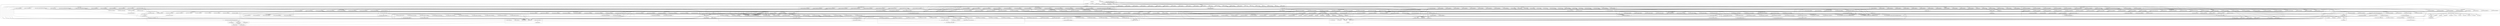 digraph {
graph [overlap=false]
subgraph cluster_XSLoader {
	label="XSLoader";
	"XSLoader::load";
}
subgraph cluster_Test_Stream_Exporter {
	label="Test::Stream::Exporter";
	"Test::Stream::Exporter::BEGIN@2";
	"Test::Stream::Exporter::__ANON__[lib/Test/Stream/Exporter.pm:39]";
	"Test::Stream::Exporter::BEGIN@6";
	"Test::Stream::Exporter::export";
	"Test::Stream::Exporter::export_meta";
	"Test::Stream::Exporter::default_export";
	"Test::Stream::Exporter::export_to";
	"Test::Stream::Exporter::import";
	"Test::Stream::Exporter::BEGIN@72";
	"Test::Stream::Exporter::cleanup";
	"Test::Stream::Exporter::BEGIN@5";
	"Test::Stream::Exporter::default_exports";
	"Test::Stream::Exporter::CORE:subst";
	"Test::Stream::Exporter::BEGIN@3";
	"Test::Stream::Exporter::exports";
	"Test::Stream::Exporter::BEGIN@17";
}
subgraph cluster_B_COP {
	label="B::COP";
	"B::COP::line";
}
subgraph cluster_Test_Stream_PackageUtil {
	label="Test::Stream::PackageUtil";
	"Test::Stream::PackageUtil::BEGIN@47";
	"Test::Stream::PackageUtil::BEGIN@46";
	"Test::Stream::PackageUtil::BEGIN@3";
	"Test::Stream::PackageUtil::CORE:match";
	"Test::Stream::PackageUtil::package_purge_sym";
	"Test::Stream::PackageUtil::package_sym";
	"Test::Stream::PackageUtil::BEGIN@19";
	"Test::Stream::PackageUtil::BEGIN@2";
	"Test::Stream::PackageUtil::import";
	"Test::Stream::PackageUtil::BEGIN@61";
}
subgraph cluster_Test_Stream_Exporter_Meta {
	label="Test::Stream::Exporter::Meta";
	"Test::Stream::Exporter::Meta::add_bulk";
	"Test::Stream::Exporter::Meta::BEGIN@2";
	"Test::Stream::Exporter::Meta::BEGIN@101.2";
	"Test::Stream::Exporter::Meta::add_default_bulk";
	"Test::Stream::Exporter::Meta::BEGIN@3";
	"Test::Stream::Exporter::Meta::exports";
	"Test::Stream::Exporter::Meta::BEGIN@89";
	"Test::Stream::Exporter::Meta::add";
	"Test::Stream::Exporter::Meta::add_default";
	"Test::Stream::Exporter::Meta::default";
	"Test::Stream::Exporter::Meta::BEGIN@100";
	"Test::Stream::Exporter::Meta::BEGIN@100.1";
	"Test::Stream::Exporter::Meta::BEGIN@101";
	"Test::Stream::Exporter::Meta::get";
	"Test::Stream::Exporter::Meta::BEGIN@5";
	"Test::Stream::Exporter::Meta::new";
}
subgraph cluster_Test_Stream_Context {
	label="Test::Stream::Context";
	"Test::Stream::Context::done_testing";
	"Test::Stream::Context::register_event";
	"Test::Stream::Context::ok";
	"Test::Stream::Context::_note";
	"Test::Stream::Context::subtest_stop";
	"Test::Stream::Context::BEGIN@434";
	"Test::Stream::Context::BEGIN@12";
	"Test::Stream::Context::BEGIN@78";
	"Test::Stream::Context::call";
	"Test::Stream::Context::BEGIN@7";
	"Test::Stream::Context::BEGIN@2";
	"Test::Stream::Context::BEGIN@11";
	"Test::Stream::Context::hide_todo";
	"Test::Stream::Context::BEGIN@408";
	"Test::Stream::Context::finish";
	"Test::Stream::Context::BEGIN@386";
	"Test::Stream::Context::snapshot";
	"Test::Stream::Context::set";
	"Test::Stream::Context::DESTROY";
	"Test::Stream::Context::BEGIN@9";
	"Test::Stream::Context::_ok";
	"Test::Stream::Context::restore_todo";
	"Test::Stream::Context::note";
	"Test::Stream::Context::BEGIN@77";
	"Test::Stream::Context::BEGIN@3";
	"Test::Stream::Context::BEGIN@407";
	"Test::Stream::Context::_find_context";
	"Test::Stream::Context::CORE:match";
	"Test::Stream::Context::BEGIN@18";
	"Test::Stream::Context::clear";
	"Test::Stream::Context::subtest_start";
	"Test::Stream::Context::subtest";
	"Test::Stream::Context::BEGIN@426";
	"Test::Stream::Context::BEGIN@10";
	"Test::Stream::Context::BEGIN@5";
	"Test::Stream::Context::_find_tester";
	"Test::Stream::Context::subname";
	"Test::Stream::Context::BEGIN@24";
	"Test::Stream::Context::BEGIN@427";
	"Test::Stream::Context::_plan";
	"Test::Stream::Context::context";
	"Test::Stream::Context::CORE:subst";
	"Test::Stream::Context::BEGIN@14";
	"Test::Stream::Context::inspect_todo";
}
subgraph cluster_B_GV {
	label="B::GV";
	"B::GV::STASH";
	"B::GV::NAME";
}
subgraph cluster_overload {
	label="overload";
	"overload::BEGIN@83";
	"overload::BEGIN@144";
	"overload::BEGIN@114";
}
subgraph cluster_Test_Stream_Util {
	label="Test::Stream::Util";
	"Test::Stream::Util::BEGIN@6";
	"Test::Stream::Util::unoverload_str";
	"Test::Stream::Util::BEGIN@7";
	"Test::Stream::Util::__ANON__[lib/Test/Stream/Util.pm:185]";
	"Test::Stream::Util::BEGIN@170";
	"Test::Stream::Util::is_regex";
	"Test::Stream::Util::BEGIN@5";
	"Test::Stream::Util::BEGIN@2";
	"Test::Stream::Util::unoverload";
	"Test::Stream::Util::BEGIN@3";
	"Test::Stream::Util::_local_protect";
	"Test::Stream::Util::BEGIN@81";
	"Test::Stream::Util::_local_try";
}
subgraph cluster_Test_Stream_IOSets {
	label="Test::Stream::IOSets";
	"Test::Stream::IOSets::init_encoding";
	"Test::Stream::IOSets::_copy_io_layers";
	"Test::Stream::IOSets::CORE:binmode";
	"Test::Stream::IOSets::_apply_layers";
	"Test::Stream::IOSets::reset_legacy";
	"Test::Stream::IOSets::init_legacy";
	"Test::Stream::IOSets::__ANON__[lib/Test/Stream/IOSets.pm:76]";
	"Test::Stream::IOSets::new";
	"Test::Stream::IOSets::CORE:open";
	"Test::Stream::IOSets::CORE:select";
	"Test::Stream::IOSets::_autoflush";
	"Test::Stream::IOSets::CORE:match";
	"Test::Stream::IOSets::open_handles";
	"Test::Stream::IOSets::BEGIN@2";
	"Test::Stream::IOSets::BEGIN@3";
	"Test::Stream::IOSets::BEGIN@5";
}
subgraph cluster_Test_Stream_ExitMagic {
	label="Test::Stream::ExitMagic";
	"Test::Stream::ExitMagic::BEGIN@7";
	"Test::Stream::ExitMagic::do_magic";
	"Test::Stream::ExitMagic::BEGIN@2";
	"Test::Stream::ExitMagic::be_helpful_magic";
	"Test::Stream::ExitMagic::init";
	"Test::Stream::ExitMagic::BEGIN@3";
}
subgraph cluster_Test_Stream_Event_Subtest {
	label="Test::Stream::Event::Subtest";
	"Test::Stream::Event::Subtest::BEGIN@2";
	"Test::Stream::Event::Subtest::init";
	"Test::Stream::Event::Subtest::BEGIN@9";
	"Test::Stream::Event::Subtest::BEGIN@5";
	"Test::Stream::Event::Subtest::BEGIN@3";
	"Test::Stream::Event::Subtest::BEGIN@6";
	"Test::Stream::Event::Subtest::BEGIN@7";
	"Test::Stream::Event::Subtest::to_tap";
}
subgraph cluster_Exporter {
	label="Exporter";
	"Exporter::CORE:match";
	"Exporter::CORE:subst";
	"Exporter::import";
}
subgraph cluster_Test_More {
	label="Test::More";
	"Test::More::BEGIN@11";
	"Test::More::BEGIN@12";
	"Test::More::CORE:match";
	"Test::More::like";
	"Test::More::BEGIN@19";
	"Test::More::BEGIN@3";
	"Test::More::import";
	"Test::More::skip";
	"Test::More::BEGIN@225";
	"Test::More::BEGIN@53";
	"Test::More::BEGIN@4";
	"Test::More::BEGIN@21";
	"Test::More::BEGIN@121";
	"Test::More::_skip";
	"Test::More::is_deeply";
	"Test::More::BEGIN@23";
	"Test::More::is";
	"Test::More::BEGIN@10";
	"Test::More::BEGIN@260";
	"Test::More::done_testing";
	"Test::More::ok";
	"Test::More::BEGIN@18";
	"Test::More::BEGIN@5";
	"Test::More::import_extra";
	"Test::More::BEGIN@16";
	"Test::More::BEGIN@13";
	"Test::More::BEGIN@15";
}
subgraph cluster_Scalar_Util {
	label="Scalar::Util";
	"Scalar::Util::reftype";
	"Scalar::Util::BEGIN@9";
	"Scalar::Util::blessed";
	"Scalar::Util::weaken";
}
subgraph cluster_Test_Stream_Event_Ok {
	label="Test::Stream::Event::Ok";
	"Test::Stream::Event::Ok::BEGIN@5";
	"Test::Stream::Event::Ok::to_tap";
	"Test::Stream::Event::Ok::BEGIN@9";
	"Test::Stream::Event::Ok::CORE:match";
	"Test::Stream::Event::Ok::BEGIN@6";
	"Test::Stream::Event::Ok::BEGIN@2";
	"Test::Stream::Event::Ok::BEGIN@136";
	"Test::Stream::Event::Ok::BEGIN@3";
	"Test::Stream::Event::Ok::CORE:subst";
	"Test::Stream::Event::Ok::BEGIN@7";
	"Test::Stream::Event::Ok::init";
}
subgraph cluster_UNIVERSAL {
	label="UNIVERSAL";
	"UNIVERSAL::VERSION";
	"UNIVERSAL::can";
	"UNIVERSAL::isa";
}
subgraph cluster_main {
	label="main";
	"main::CORE:open";
	"main::run";
	"main::CORE:qr";
	"main::BEGIN@2";
	"main::CORE:print";
	"main::RUNTIME";
	"main::BEGIN@1";
	"main::__ANON__[profiling/long-run.pl:20]";
	"main::NULL";
	"main::BEGIN@3";
}
subgraph cluster_overloading {
	label="overloading";
	"overloading::unimport";
	"overloading::BEGIN@2";
}
subgraph cluster_Test_Stream_ArrayBase {
	label="Test::Stream::ArrayBase";
	"Test::Stream::ArrayBase::BEGIN@3";
	"Test::Stream::ArrayBase::BEGIN@9";
	"Test::Stream::ArrayBase::BEGIN@29";
	"Test::Stream::ArrayBase::BEGIN@6";
	"Test::Stream::ArrayBase::CORE:subst";
	"Test::Stream::ArrayBase::import";
	"Test::Stream::ArrayBase::new";
	"Test::Stream::ArrayBase::BEGIN@5";
	"Test::Stream::ArrayBase::BEGIN@2";
	"Test::Stream::ArrayBase::BEGIN@7";
	"Test::Stream::ArrayBase::apply_to";
}
subgraph cluster_Test_Stream_Event_Diag {
	label="Test::Stream::Event::Diag";
	"Test::Stream::Event::Diag::BEGIN@10";
	"Test::Stream::Event::Diag::BEGIN@5";
	"Test::Stream::Event::Diag::BEGIN@2";
	"Test::Stream::Event::Diag::BEGIN@12";
	"Test::Stream::Event::Diag::BEGIN@3";
	"Test::Stream::Event::Diag::BEGIN@11";
}
subgraph cluster_version {
	label="version";
	"version::(bool";
	"version::(cmp";
}
subgraph cluster_B_HV {
	label="B::HV";
	"B::HV::NAME";
}
subgraph cluster_Test_Stream_Subtest {
	label="Test::Stream::Subtest";
	"Test::Stream::Subtest::subtest";
	"Test::Stream::Subtest::__ANON__[lib/Test/Stream/Subtest.pm:54]";
	"Test::Stream::Subtest::BEGIN@14";
	"Test::Stream::Subtest::BEGIN@10";
	"Test::Stream::Subtest::BEGIN@9";
	"Test::Stream::Subtest::BEGIN@11";
	"Test::Stream::Subtest::BEGIN@38";
	"Test::Stream::Subtest::BEGIN@5";
	"Test::Stream::Subtest::BEGIN@12";
	"Test::Stream::Subtest::BEGIN@3";
	"Test::Stream::Subtest::BEGIN@2";
}
subgraph cluster_B {
	label="B";
	"B::svref_2object";
	"B::BEGIN@17";
	"B::BEGIN@254";
	"B::BEGIN@9";
}
subgraph cluster_Test_Stream_ArrayBase_Meta {
	label="Test::Stream::ArrayBase::Meta";
	"Test::Stream::ArrayBase::Meta::BEGIN@2";
	"Test::Stream::ArrayBase::Meta::BEGIN@5";
	"Test::Stream::ArrayBase::Meta::get";
	"Test::Stream::ArrayBase::Meta::_GROW";
	"Test::Stream::ArrayBase::Meta::new";
	"Test::Stream::ArrayBase::Meta::BEGIN@106";
	"Test::Stream::ArrayBase::Meta::add_accessors";
	"Test::Stream::ArrayBase::Meta::BEGIN@3";
	"Test::Stream::ArrayBase::Meta::BEGIN@57";
	"Test::Stream::ArrayBase::Meta::fields";
	"Test::Stream::ArrayBase::Meta::baseclass";
	"Test::Stream::ArrayBase::Meta::subclass";
}
subgraph cluster_Test_Stream_Threads {
	label="Test::Stream::Threads";
	"Test::Stream::Threads::BEGIN@3";
	"Test::Stream::Threads::BEGIN@2";
	"Test::Stream::Threads::BEGIN@23";
	"Test::Stream::Threads::BEGIN@6";
	"Test::Stream::Threads::BEGIN@5";
}
subgraph cluster_Test_Stream_Carp {
	label="Test::Stream::Carp";
	"Test::Stream::Carp::BEGIN@3";
	"Test::Stream::Carp::BEGIN@5";
	"Test::Stream::Carp::BEGIN@2";
}
subgraph cluster_Test_Stream_Event_Note {
	label="Test::Stream::Event::Note";
	"Test::Stream::Event::Note::BEGIN@2";
	"Test::Stream::Event::Note::to_tap";
	"Test::Stream::Event::Note::CORE:subst";
	"Test::Stream::Event::Note::BEGIN@5";
	"Test::Stream::Event::Note::init";
	"Test::Stream::Event::Note::BEGIN@3";
	"Test::Stream::Event::Note::BEGIN@10";
	"Test::Stream::Event::Note::CORE:match";
}
subgraph cluster_Test_Stream_Block {
	label="Test::Stream::Block";
	"Test::Stream::Block::BEGIN@176";
	"Test::Stream::Block::BEGIN@5";
	"Test::Stream::Block::BEGIN@6";
	"Test::Stream::Block::BEGIN@3";
	"Test::Stream::Block::BEGIN@2";
	"Test::Stream::Block::init";
	"Test::Stream::Block::run";
	"Test::Stream::Block::deduce";
	"Test::Stream::Block::BEGIN@8";
}
subgraph cluster_Test_Stream_Toolset {
	label="Test::Stream::Toolset";
	"Test::Stream::Toolset::BEGIN@5";
	"Test::Stream::Toolset::BEGIN@14";
	"Test::Stream::Toolset::BEGIN@7";
	"Test::Stream::Toolset::BEGIN@10";
	"Test::Stream::Toolset::BEGIN@15";
	"Test::Stream::Toolset::BEGIN@2";
	"Test::Stream::Toolset::__ANON__[lib/Test/Stream/Toolset.pm:58]";
	"Test::Stream::Toolset::BEGIN@13";
	"Test::Stream::Toolset::BEGIN@12";
	"Test::Stream::Toolset::BEGIN@16";
	"Test::Stream::Toolset::BEGIN@11";
	"Test::Stream::Toolset::BEGIN@6";
	"Test::Stream::Toolset::BEGIN@18";
	"Test::Stream::Toolset::BEGIN@3";
}
subgraph cluster_Test_Stream_HashBase_Meta {
	label="Test::Stream::HashBase::Meta";
	"Test::Stream::HashBase::Meta::BEGIN@5";
	"Test::Stream::HashBase::Meta::fields";
	"Test::Stream::HashBase::Meta::__ANON__[lib/Test/Stream/HashBase/Meta.pm:82]";
	"Test::Stream::HashBase::Meta::order";
	"Test::Stream::HashBase::Meta::add_accessors";
	"Test::Stream::HashBase::Meta::new";
	"Test::Stream::HashBase::Meta::baseclass";
	"Test::Stream::HashBase::Meta::BEGIN@2";
	"Test::Stream::HashBase::Meta::subclass";
	"Test::Stream::HashBase::Meta::__ANON__[lib/Test/Stream/HashBase/Meta.pm:80]";
	"Test::Stream::HashBase::Meta::BEGIN@79";
	"Test::Stream::HashBase::Meta::get";
	"Test::Stream::HashBase::Meta::BEGIN@3";
	"Test::Stream::HashBase::Meta::BEGIN@55";
	"Test::Stream::HashBase::Meta::__ANON__[lib/Test/Stream/HashBase/Meta.pm:81]";
}
subgraph cluster_strict {
	label="strict";
	"strict::unimport";
	"strict::import";
	"strict::bits";
	"strict::CORE:regcomp";
	"strict::CORE:match";
}
subgraph cluster_Test_Stream_Event_Finish {
	label="Test::Stream::Event::Finish";
	"Test::Stream::Event::Finish::BEGIN@3";
	"Test::Stream::Event::Finish::BEGIN@5";
	"Test::Stream::Event::Finish::BEGIN@2";
}
subgraph cluster_Test_Stream {
	label="Test::Stream";
	"Test::Stream::send";
	"Test::Stream::CORE:subst";
	"Test::Stream::done_testing";
	"Test::Stream::_render_tap";
	"Test::Stream::BEGIN@662";
	"Test::Stream::BEGIN@3";
	"Test::Stream::END";
	"Test::Stream::_process_event";
	"Test::Stream::BEGIN@9";
	"Test::Stream::BEGIN@12";
	"Test::Stream::BEGIN@15";
	"Test::Stream::BEGIN@11";
	"Test::Stream::plan";
	"Test::Stream::shared";
	"Test::Stream::BEGIN@10";
	"Test::Stream::subtest_stop";
	"Test::Stream::BEGIN@2";
	"Test::Stream::CORE:print";
	"Test::Stream::_reset";
	"Test::Stream::ended";
	"Test::Stream::BEGIN@631";
	"Test::Stream::failed";
	"Test::Stream::BEGIN@47";
	"Test::Stream::_update_state";
	"Test::Stream::BEGIN@13";
	"Test::Stream::subtest_start";
	"Test::Stream::BEGIN@8";
	"Test::Stream::before_import";
	"Test::Stream::count";
	"Test::Stream::_finalize_event";
	"Test::Stream::init";
}
subgraph cluster_Test_More_DeepCheck_Strict {
	label="Test::More::DeepCheck::Strict";
	"Test::More::DeepCheck::Strict::CORE:sort";
	"Test::More::DeepCheck::Strict::BEGIN@7";
	"Test::More::DeepCheck::Strict::check";
	"Test::More::DeepCheck::Strict::BEGIN@5";
	"Test::More::DeepCheck::Strict::_check_nonrefs";
	"Test::More::DeepCheck::Strict::BEGIN@6";
	"Test::More::DeepCheck::Strict::BEGIN@2";
	"Test::More::DeepCheck::Strict::BEGIN@3";
	"Test::More::DeepCheck::Strict::BEGIN@63";
	"Test::More::DeepCheck::Strict::_check_hash";
	"Test::More::DeepCheck::Strict::BEGIN@10";
	"Test::More::DeepCheck::Strict::_inner_check";
	"Test::More::DeepCheck::Strict::BEGIN@8";
	"Test::More::DeepCheck::Strict::_deep_check";
}
subgraph cluster_Test_Stream_Meta {
	label="Test::Stream::Meta";
	"Test::Stream::Meta::BEGIN@2";
	"Test::Stream::Meta::BEGIN@14";
	"Test::Stream::Meta::is_tester";
	"Test::Stream::Meta::BEGIN@8";
	"Test::Stream::Meta::init_tester";
	"Test::Stream::Meta::BEGIN@3";
	"Test::Stream::Meta::BEGIN@6";
	"Test::Stream::Meta::BEGIN@5";
	"Test::Stream::Meta::BEGIN@12";
}
subgraph cluster_warnings {
	label="warnings";
	"warnings::import";
	"warnings::CORE:match";
	"warnings::CORE:regcomp";
	"warnings::_mkMask";
	"warnings::unimport";
	"warnings::register_categories";
}
subgraph cluster_warnings_register {
	label="warnings::register";
	"warnings::register::import";
}
subgraph cluster_Test_Stream_ExitMagic_Context {
	label="Test::Stream::ExitMagic::Context";
	"Test::Stream::ExitMagic::Context::BEGIN@5";
	"Test::Stream::ExitMagic::Context::BEGIN@2";
	"Test::Stream::ExitMagic::Context::snapshot";
	"Test::Stream::ExitMagic::Context::init";
	"Test::Stream::ExitMagic::Context::BEGIN@3";
}
subgraph cluster_List_Util {
	label="List::Util";
	"List::Util::BEGIN@9";
	"List::Util::BEGIN@30";
}
subgraph cluster_Test_Stream_Event_Bail {
	label="Test::Stream::Event::Bail";
	"Test::Stream::Event::Bail::BEGIN@2";
	"Test::Stream::Event::Bail::BEGIN@5";
	"Test::Stream::Event::Bail::BEGIN@3";
}
subgraph cluster_PerlIO {
	label="PerlIO";
	"PerlIO::get_layers";
}
subgraph cluster_Test_More_Tools {
	label="Test::More::Tools";
	"Test::More::Tools::CORE:match";
	"Test::More::Tools::regex_check";
	"Test::More::Tools::__ANON__[lib/Test/More/Tools.pm:48]";
	"Test::More::Tools::BEGIN@11";
	"Test::More::Tools::BEGIN@7";
	"Test::More::Tools::is_eq";
	"Test::More::Tools::CORE:regcomp";
	"Test::More::Tools::BEGIN@3";
	"Test::More::Tools::BEGIN@2";
	"Test::More::Tools::__ANON__[lib/Test/More/Tools.pm:147]";
	"Test::More::Tools::__ANON__[lib/Test/More/Tools.pm:148]";
	"Test::More::Tools::cmp_check";
	"Test::More::Tools::CORE:subst";
	"Test::More::Tools::BEGIN@12";
	"Test::More::Tools::_cmp_eval";
	"Test::More::Tools::BEGIN@145";
	"Test::More::Tools::BEGIN@5";
}
subgraph cluster_B_CV {
	label="B::CV";
	"B::CV::START";
	"B::CV::FILE";
	"B::CV::GV";
}
subgraph cluster_Test_Stream_Event_Plan {
	label="Test::Stream::Event::Plan";
	"Test::Stream::Event::Plan::BEGIN@2";
	"Test::Stream::Event::Plan::BEGIN@5";
	"Test::Stream::Event::Plan::to_tap";
	"Test::Stream::Event::Plan::BEGIN@3";
	"Test::Stream::Event::Plan::BEGIN@10";
	"Test::Stream::Event::Plan::init";
}
subgraph cluster_Test_Builder {
	label="Test::Builder";
	"Test::Builder::new";
	"Test::Builder::BEGIN@261";
	"Test::Builder::BEGIN@14";
	"Test::Builder::BEGIN@17";
	"Test::Builder::BEGIN@262";
	"Test::Builder::BEGIN@12";
	"Test::Builder::failure_output";
	"Test::Builder::BEGIN@13";
	"Test::Builder::BEGIN@20";
	"Test::Builder::is_fh";
	"Test::Builder::_new_fh";
	"Test::Builder::BEGIN@944";
	"Test::Builder::reset";
	"Test::Builder::BEGIN@4";
	"Test::Builder::BEGIN@18";
	"Test::Builder::BEGIN@22";
	"Test::Builder::ctx";
	"Test::Builder::create";
	"Test::Builder::BEGIN@3";
	"Test::Builder::BEGIN@15";
	"Test::Builder::output";
	"Test::Builder::BEGIN@11";
	"Test::Builder::BEGIN@5";
	"Test::Builder::todo_output";
}
subgraph cluster_Test_Stream_HashBase {
	label="Test::Stream::HashBase";
	"Test::Stream::HashBase::apply_to";
	"Test::Stream::HashBase::BEGIN@2";
	"Test::Stream::HashBase::BEGIN@5";
	"Test::Stream::HashBase::BEGIN@24";
	"Test::Stream::HashBase::BEGIN@7";
	"Test::Stream::HashBase::import";
	"Test::Stream::HashBase::CORE:subst";
	"Test::Stream::HashBase::BEGIN@3";
	"Test::Stream::HashBase::new_ordered";
	"Test::Stream::HashBase::BEGIN@6";
	"Test::Stream::HashBase::BEGIN@9";
	"Test::Stream::HashBase::new";
}
subgraph cluster_Test_More_DeepCheck {
	label="Test::More::DeepCheck";
	"Test::More::DeepCheck::init";
	"Test::More::DeepCheck::BEGIN@5";
	"Test::More::DeepCheck::is_dne";
	"Test::More::DeepCheck::BEGIN@3";
	"Test::More::DeepCheck::BEGIN@2";
}
subgraph cluster_vars {
	label="vars";
	"vars::BEGIN@8";
	"vars::import";
	"vars::BEGIN@3";
	"vars::BEGIN@7";
	"vars::CORE:match";
}
subgraph cluster_re {
	label="re";
	"re::is_regexp";
}
subgraph cluster_Config {
	label="Config";
	"Config::BEGIN@11";
	"Config::TIEHASH";
	"Config::BEGIN@47";
	"Config::FETCH";
	"Config::BEGIN@10";
	"Config::BEGIN@9";
	"Config::import";
}
subgraph cluster_Test_Stream_Event {
	label="Test::Stream::Event";
	"Test::Stream::Event::encoding";
	"Test::Stream::Event::BEGIN@3";
	"Test::Stream::Event::init";
	"Test::Stream::Event::BEGIN@2";
	"Test::Stream::Event::BEGIN@8";
	"Test::Stream::Event::BEGIN@6";
	"Test::Stream::Event::import";
	"Test::Stream::Event::BEGIN@5";
}
"Test::Stream::Context::BEGIN@12" -> "Test::Stream::Meta::BEGIN@6";
"Test::Stream::ExitMagic::Context::BEGIN@5" -> "Test::Stream::HashBase::import";
"Test::Stream::BEGIN@15" -> "Test::Stream::HashBase::import";
"Test::Stream::Meta::BEGIN@8" -> "Test::Stream::HashBase::import";
"Test::Stream::Event::BEGIN@8" -> "Test::Stream::HashBase::import";
"Test::Stream::Context::BEGIN@14" -> "Test::Stream::HashBase::import";
"Test::Stream::Block::BEGIN@8" -> "Test::Stream::HashBase::import";
"Test::Stream::Subtest::BEGIN@14" -> "Test::Stream::HashBase::import";
"Test::Stream::ExitMagic::BEGIN@7" -> "Test::Stream::HashBase::import";
"Test::More::BEGIN@12" -> "Test::Stream::Toolset::BEGIN@3";
"Test::More::BEGIN@10" -> "Test::Stream::BEGIN@13";
"Test::More::BEGIN@12" -> "Test::Stream::Toolset::BEGIN@6";
"Test::More::done_testing" -> "Test::Stream::Context::done_testing";
"Test::Stream::Subtest::__ANON__[lib/Test/Stream/Subtest.pm:54]" -> "Test::Stream::Context::done_testing";
"Test::Stream::Event::Plan::BEGIN@5" -> "Test::Stream::Event::import";
"Test::Stream::Toolset::BEGIN@10" -> "Test::Stream::Event::import";
"Test::Stream::Toolset::BEGIN@14" -> "Test::Stream::Event::import";
"Test::Stream::Event::Note::BEGIN@5" -> "Test::Stream::Event::import";
"Test::Stream::Toolset::BEGIN@15" -> "Test::Stream::Event::import";
"Test::Stream::Toolset::BEGIN@12" -> "Test::Stream::Event::import";
"Test::Stream::Toolset::BEGIN@13" -> "Test::Stream::Event::import";
"Test::Stream::Event::Finish::BEGIN@5" -> "Test::Stream::Event::import";
"Test::Stream::Toolset::BEGIN@16" -> "Test::Stream::Event::import";
"Test::Stream::Event::Ok::BEGIN@9" -> "Test::Stream::Event::import";
"Test::Stream::Event::Subtest::BEGIN@9" -> "Test::Stream::Event::import";
"Test::Stream::Toolset::BEGIN@11" -> "Test::Stream::Event::import";
"Test::Stream::Event::Bail::BEGIN@5" -> "Test::Stream::Event::import";
"Test::Stream::Event::Diag::BEGIN@5" -> "Test::Stream::Event::import";
"Test::Stream::HashBase::apply_to" -> "Test::Stream::HashBase::Meta::baseclass";
"Test::More::BEGIN@12" -> "Test::Stream::Toolset::BEGIN@12";
"Test::Stream::Context::BEGIN@10" -> "Test::Stream::Event::BEGIN@5";
"Test::Stream::Exporter::BEGIN@17" -> "Test::Stream::Exporter::Meta::new";
"Test::Stream::Exporter::export_to" -> "Test::Stream::Exporter::Meta::new";
"Test::Stream::ArrayBase::apply_to" -> "Test::Stream::Exporter::Meta::new";
"Test::Stream::Exporter::import" -> "Test::Stream::Exporter::Meta::new";
"main::BEGIN@3" -> "Test::More::BEGIN@12";
"Test::Stream::IOSets::init_legacy" -> "Test::Stream::IOSets::_copy_io_layers";
"Test::Stream::Block::deduce" -> "B::BEGIN@254";
"warnings::register::import" -> "warnings::register_categories";
"Test::Stream::HashBase::BEGIN@5" -> "Test::Stream::HashBase::Meta::BEGIN@5";
"Test::Stream::Block::deduce" -> "B::HV::NAME";
"Test::More::is" -> "Test::More::Tools::is_eq";
"Test::Stream::Context::BEGIN@10" -> "Test::Stream::Event::BEGIN@6";
"main::BEGIN@3" -> "Test::Stream::Exporter::default_export";
"Test::Stream::Carp::BEGIN@5" -> "Test::Stream::Exporter::default_export";
"Test::More::import" -> "Test::More::import_extra";
"Test::Stream::Toolset::BEGIN@14" -> "Test::Stream::Event::Ok::BEGIN@9";
"Test::More::BEGIN@21" -> "Test::Builder::BEGIN@5";
"Test::Stream::Context::BEGIN@11" -> "Test::Stream::Util::BEGIN@170";
"Test::Stream::Toolset::BEGIN@10" -> "Test::Stream::Event::Bail::BEGIN@2";
"Test::More::BEGIN@21" -> "Test::Builder::BEGIN@11";
"Test::More::BEGIN@18" -> "Test::More::Tools::BEGIN@5";
"main::BEGIN@2" -> "warnings::CORE:match";
"main::BEGIN@3" -> "Test::More::BEGIN@4";
"Test::Stream::ExitMagic::do_magic" -> "Test::Stream::Context::finish";
"Test::Stream::_render_tap" -> "Test::Stream::CORE:subst";
"Test::Stream::Context::subtest_start" -> "Test::Stream::Context::hide_todo";
"Test::Stream::Context::BEGIN@9" -> "Test::Stream::Threads::BEGIN@23";
"Test::Stream::BEGIN@8" -> "Test::Stream::Context::BEGIN@407";
"Test::Stream::HashBase::new" -> "Test::Stream::Event::init";
"Test::Stream::Event::Ok::init" -> "Test::Stream::Event::init";
"Test::Stream::Event::Plan::init" -> "Test::Stream::Event::init";
"Test::Stream::Event::Note::init" -> "Test::Stream::Event::init";
"Test::Stream::send" -> "Test::Stream::_update_state";
"Test::Stream::ArrayBase::apply_to" -> "Test::More::DeepCheck::BEGIN@2";
"Test::Stream::ArrayBase::apply_to" -> "Test::More::DeepCheck::BEGIN@3";
"Test::More::BEGIN@21" -> "Test::Builder::new";
"main::RUNTIME" -> "Test::Builder::new";
"Test::Stream::Threads::BEGIN@5" -> "Config::FETCH";
"Test::Builder::output" -> "Test::Builder::_new_fh";
"Test::Builder::failure_output" -> "Test::Builder::_new_fh";
"Test::Builder::todo_output" -> "Test::Builder::_new_fh";
"Test::Stream::Toolset::BEGIN@14" -> "Test::Stream::Event::Ok::BEGIN@2";
"Test::Builder::_new_fh" -> "Test::Builder::is_fh";
"Test::More::BEGIN@13" -> "Test::Stream::Subtest::BEGIN@38";
"Test::Stream::HashBase::Meta::subclass" -> "Test::Stream::HashBase::Meta::fields";
"Test::Stream::Toolset::BEGIN@15" -> "Test::Stream::Event::Plan::BEGIN@5";
"Test::Stream::ArrayBase::BEGIN@5" -> "Test::Stream::ArrayBase::Meta::_GROW";
"Test::Stream::ArrayBase::Meta::subclass" -> "Test::Stream::ArrayBase::Meta::get";
"Test::Stream::ArrayBase::apply_to" -> "Test::Stream::ArrayBase::Meta::get";
"main::BEGIN@2" -> "warnings::CORE:regcomp";
"main::BEGIN@3" -> "Test::More::BEGIN@13";
"Test::Builder::output" -> "Test::Builder::ctx";
"Test::Builder::failure_output" -> "Test::Builder::ctx";
"Test::Builder::todo_output" -> "Test::Builder::ctx";
"main::run" -> "Test::More::ok";
"Test::Stream::Context::hide_todo" -> "Test::Stream::Context::inspect_todo";
"Test::Stream::Context::restore_todo" -> "Test::Stream::Context::inspect_todo";
"Test::Stream::send" -> "Test::Stream::_process_event";
"Test::Stream::Subtest::subtest" -> "Test::Stream::Context::subtest";
"main::NULL" -> "main::BEGIN@2";
"Test::More::BEGIN@13" -> "Test::Stream::Subtest::BEGIN@9";
"vars::import" -> "vars::CORE:match";
"Test::More::BEGIN@19" -> "Test::More::DeepCheck::Strict::BEGIN@7";
"Test::Stream::Exporter::default_exports" -> "Test::Stream::Exporter::Meta::add_default_bulk";
"Test::Stream::Exporter::Meta::new" -> "Test::Stream::Exporter::Meta::add_default_bulk";
"Test::Stream::Context::context" -> "Test::Stream::Context::_find_tester";
"Test::More::BEGIN@19" -> "Test::More::DeepCheck::Strict::BEGIN@6";
"Test::Stream::Exporter::BEGIN@5" -> "Test::Stream::PackageUtil::BEGIN@19";
"Test::More::skip" -> "Test::More::_skip";
"Test::Stream::Exporter::BEGIN@6" -> "Test::Stream::Exporter::Meta::BEGIN@89";
"Test::More::Tools::regex_check" -> "Test::Stream::Util::_local_try";
"Test::More::Tools::cmp_check" -> "Test::Stream::Util::_local_try";
"Test::Stream::Subtest::subtest" -> "Test::Stream::Util::_local_try";
"Test::More::BEGIN@21" -> "Test::Builder::BEGIN@12";
"Test::Stream::Exporter::export_to" -> "Test::Stream::Exporter::Meta::default";
"Test::Stream::HashBase::BEGIN@5" -> "Test::Stream::HashBase::Meta::BEGIN@79";
"Test::More::BEGIN@21" -> "Test::Builder::BEGIN@14";
"Test::More::BEGIN@13" -> "Test::Stream::Subtest::BEGIN@10";
"Test::Stream::Carp::BEGIN@5" -> "Test::Stream::Exporter::BEGIN@72";
"Test::More::BEGIN@13" -> "Test::Stream::Subtest::BEGIN@5";
"Test::More::BEGIN@12" -> "Test::Stream::Toolset::BEGIN@7";
"Test::Stream::Context::_note" -> "Test::Stream::HashBase::new_ordered";
"Test::Stream::Context::finish" -> "Test::Stream::HashBase::new_ordered";
"Test::Stream::Context::_ok" -> "Test::Stream::HashBase::new_ordered";
"Test::Stream::Context::subtest" -> "Test::Stream::HashBase::new_ordered";
"Test::Stream::Context::_plan" -> "Test::Stream::HashBase::new_ordered";
"Test::Stream::Context::finish" -> "Test::Stream::Context::snapshot";
"Test::Stream::Context::_ok" -> "Test::Stream::Context::snapshot";
"Test::Stream::done_testing" -> "Test::Stream::Context::snapshot";
"Test::Stream::Context::_note" -> "Test::Stream::Context::snapshot";
"Test::Stream::Context::subtest" -> "Test::Stream::Context::snapshot";
"Test::Stream::Subtest::__ANON__[lib/Test/Stream/Subtest.pm:54]" -> "Test::Stream::Context::snapshot";
"Test::Stream::Context::_plan" -> "Test::Stream::Context::snapshot";
"Test::Stream::_update_state" -> "Test::Stream::Context::snapshot";
"Test::Stream::Toolset::BEGIN@16" -> "Test::Stream::Event::Subtest::BEGIN@2";
"Test::Stream::BEGIN@8" -> "Test::Stream::Context::BEGIN@386";
"Test::More::BEGIN@13" -> "Test::Stream::Subtest::BEGIN@14";
"main::BEGIN@3" -> "Test::More::BEGIN@5";
"Test::More::DeepCheck::Strict::BEGIN@10" -> "Test::Stream::ArrayBase::BEGIN@7";
"Test::Stream::Util::_local_protect" -> "Test::Stream::Util::__ANON__[lib/Test/Stream/Util.pm:185]";
"Test::Stream::Subtest::__ANON__[lib/Test/Stream/Subtest.pm:54]" -> "Test::Stream::HashBase::new";
"Test::Stream::ExitMagic::do_magic" -> "Test::Stream::HashBase::new";
"Test::Stream::HashBase::new_ordered" -> "Test::Stream::HashBase::new";
"Test::Stream::Subtest::subtest" -> "Test::Stream::HashBase::new";
"Test::Stream::shared" -> "Test::Stream::HashBase::new";
"main::run" -> "Test::More::is";
"Test::Stream::shared" -> "Test::Stream::ExitMagic::BEGIN@2";
"Test::Stream::Context::BEGIN@7" -> "Test::Stream::Carp::BEGIN@2";
"main::RUNTIME" -> "Test::More::done_testing";
"Test::Stream::Subtest::BEGIN@14" -> "Test::Stream::Block::BEGIN@176";
"Test::Stream::BEGIN@8" -> "Test::Stream::Context::BEGIN@408";
"Test::Stream::ArrayBase::apply_to" -> "Test::More::DeepCheck::BEGIN@5";
"main::BEGIN@3" -> "Test::More::BEGIN@121";
"Test::Stream::Exporter::cleanup" -> "Test::Stream::PackageUtil::package_purge_sym";
"Test::Stream::ArrayBase::apply_to" -> "Test::Stream::ArrayBase::Meta::add_accessors";
"Test::Stream::ArrayBase::apply_to" -> "Test::Stream::ArrayBase::CORE:subst";
"Test::Stream::Exporter::Meta::add_default" -> "Test::Stream::Exporter::Meta::add";
"Test::Stream::Exporter::export" -> "Test::Stream::Exporter::Meta::add";
"Test::Stream::ArrayBase::Meta::subclass" -> "Test::Stream::Exporter::Meta::add";
"Test::More::BEGIN@21" -> "Test::Builder::BEGIN@3";
"Test::Stream::Context::subtest_start" -> "Test::Stream::subtest_start";
"Test::More::DeepCheck::Strict::_deep_check" -> "Test::More::DeepCheck::Strict::_inner_check";
"Test::Stream::Exporter::BEGIN@6" -> "Test::Stream::Exporter::Meta::BEGIN@100.1";
"Test::Stream::Toolset::BEGIN@16" -> "Test::Stream::Event::Subtest::BEGIN@5";
"Test::Stream::Subtest::__ANON__[lib/Test/Stream/Subtest.pm:54]" -> "Test::Stream::ExitMagic::do_magic";
"Test::Stream::END" -> "Test::Stream::ExitMagic::do_magic";
"Test::Builder::BEGIN@11" -> "UNIVERSAL::VERSION";
"Test::More::BEGIN@10" -> "UNIVERSAL::VERSION";
"Test::Stream::Toolset::BEGIN@16" -> "Test::Stream::Event::Subtest::BEGIN@9";
"Test::Stream::Context::BEGIN@5" -> "Scalar::Util::BEGIN@9";
"Test::Stream::Subtest::BEGIN@14" -> "Test::Stream::Block::BEGIN@5";
"overload::BEGIN@83" -> "overloading::unimport";
"overload::BEGIN@114" -> "overloading::unimport";
"main::RUNTIME" -> "Test::Builder::failure_output";
"Test::Stream::Toolset::BEGIN@13" -> "Test::Stream::Event::Note::BEGIN@3";
"Test::More::BEGIN@12" -> "Test::Stream::Toolset::BEGIN@10";
"Test::Stream::Context::BEGIN@9" -> "Test::Stream::Threads::BEGIN@2";
"Test::Stream::Toolset::BEGIN@14" -> "Test::Stream::Event::Ok::BEGIN@5";
"Test::Stream::BEGIN@10" -> "Test::Stream::IOSets::BEGIN@2";
"Test::Stream::Toolset::BEGIN@11" -> "Test::Stream::Event::Diag::BEGIN@11";
"Test::More::BEGIN@21" -> "Test::Builder::BEGIN@22";
"Test::More::BEGIN@21" -> "Test::Builder::BEGIN@944";
"Test::Stream::Toolset::__ANON__[lib/Test/Stream/Toolset.pm:58]" -> "Test::Stream::Context::context";
"Test::More::is" -> "Test::Stream::Context::context";
"Test::More::done_testing" -> "Test::Stream::Context::context";
"Test::More::_skip" -> "Test::Stream::Context::context";
"Test::More::is_deeply" -> "Test::Stream::Context::context";
"Test::Stream::Subtest::subtest" -> "Test::Stream::Context::context";
"Test::More::Tools::cmp_check" -> "Test::Stream::Context::context";
"Test::Stream::subtest_start" -> "Test::Stream::Context::context";
"Test::More::skip" -> "Test::Stream::Context::context";
"Test::Builder::ctx" -> "Test::Stream::Context::context";
"Test::More::ok" -> "Test::Stream::Context::context";
"Test::More::Tools::regex_check" -> "Test::Stream::Context::context";
"Test::More::like" -> "Test::Stream::Context::context";
"Test::Stream::ArrayBase::Meta::subclass" -> "Test::Stream::ArrayBase::Meta::fields";
"Test::Stream::Exporter::BEGIN@6" -> "Test::Stream::Exporter::Meta::BEGIN@3";
"Test::Stream::Toolset::BEGIN@10" -> "Test::Stream::Event::Bail::BEGIN@3";
"Test::Stream::BEGIN@8" -> "Test::Stream::Context::BEGIN@427";
"Test::Stream::Context::BEGIN@11" -> "Test::Stream::Util::BEGIN@6";
"Test::Stream::Threads::BEGIN@6" -> "version::(bool";
"Test::Stream::HashBase::BEGIN@5" -> "Test::Stream::HashBase::Meta::BEGIN@55";
"Test::Stream::Toolset::__ANON__[lib/Test/Stream/Toolset.pm:58]" -> "Test::Stream::Meta::init_tester";
"Test::Stream::HashBase::BEGIN@5" -> "Test::Stream::HashBase::Meta::BEGIN@3";
"Test::Stream::Context::BEGIN@11" -> "Test::Stream::Util::BEGIN@81";
"Test::Stream::ArrayBase::BEGIN@5" -> "Test::Stream::ArrayBase::Meta::BEGIN@5";
"Test::Stream::Exporter::__ANON__[lib/Test/Stream/Exporter.pm:39]" -> "Test::Stream::before_import";
"Test::Stream::Util::unoverload_str" -> "Test::Stream::Util::unoverload";
"Test::Builder::reset" -> "Test::Stream::shared";
"Test::Stream::Context::context" -> "Test::Stream::shared";
"Test::Builder::BEGIN@22" -> "Test::Stream::shared";
"Test::Stream::IOSets::new" -> "Test::Stream::IOSets::reset_legacy";
"main::BEGIN@3" -> "Test::More::BEGIN@11";
"Test::Stream::Toolset::BEGIN@15" -> "Test::Stream::Event::Plan::BEGIN@3";
"Test::Stream::Toolset::BEGIN@13" -> "Test::Stream::Event::Note::BEGIN@10";
"Test::More::BEGIN@21" -> "Test::Builder::BEGIN@13";
"Test::Stream::Block::deduce" -> "B::BEGIN@9";
"Test::More::Tools::cmp_check" -> "Test::More::Tools::CORE:subst";
"Test::Stream::Event::BEGIN@8" -> "Test::Stream::HashBase::BEGIN@7";
"Test::Stream::Block::deduce" -> "B::svref_2object";
"Test::Stream::Toolset::BEGIN@11" -> "Test::Stream::Event::Diag::BEGIN@12";
"Test::Stream::Toolset::BEGIN@15" -> "Test::Stream::Event::Plan::BEGIN@10";
"Test::More::BEGIN@12" -> "Test::Stream::Toolset::BEGIN@15";
"Test::Stream::ExitMagic::do_magic" -> "Test::Stream::ExitMagic::be_helpful_magic";
"Test::More::Tools::BEGIN@2" -> "strict::import";
"Scalar::Util::BEGIN@9" -> "strict::import";
"Test::Stream::Toolset::BEGIN@2" -> "strict::import";
"Test::Stream::Event::Plan::BEGIN@2" -> "strict::import";
"Test::Stream::Event::Ok::BEGIN@2" -> "strict::import";
"Test::Stream::Event::Finish::BEGIN@2" -> "strict::import";
"Test::Stream::Threads::BEGIN@2" -> "strict::import";
"vars::BEGIN@8" -> "strict::import";
"Test::More::DeepCheck::BEGIN@2" -> "strict::import";
"Test::Stream::HashBase::Meta::BEGIN@2" -> "strict::import";
"Test::Stream::Event::Note::BEGIN@2" -> "strict::import";
"Test::Stream::Event::BEGIN@2" -> "strict::import";
"Config::BEGIN@9" -> "strict::import";
"Test::Stream::Event::Diag::BEGIN@2" -> "strict::import";
"Test::Stream::IOSets::BEGIN@2" -> "strict::import";
"Test::Stream::ArrayBase::Meta::BEGIN@2" -> "strict::import";
"Test::Stream::PackageUtil::BEGIN@2" -> "strict::import";
"Test::Builder::BEGIN@4" -> "strict::import";
"Test::Stream::Exporter::Meta::BEGIN@2" -> "strict::import";
"Test::Stream::Util::BEGIN@2" -> "strict::import";
"List::Util::BEGIN@9" -> "strict::import";
"Test::Stream::HashBase::BEGIN@2" -> "strict::import";
"Test::Stream::BEGIN@2" -> "strict::import";
"Test::Stream::Subtest::BEGIN@2" -> "strict::import";
"B::BEGIN@9" -> "strict::import";
"Test::Stream::ArrayBase::BEGIN@2" -> "strict::import";
"Test::Stream::Context::BEGIN@2" -> "strict::import";
"Test::Stream::ExitMagic::BEGIN@2" -> "strict::import";
"Test::Stream::Event::Bail::BEGIN@2" -> "strict::import";
"Test::Stream::Meta::BEGIN@2" -> "strict::import";
"Test::Stream::Carp::BEGIN@2" -> "strict::import";
"Test::More::BEGIN@4" -> "strict::import";
"Test::Stream::Block::BEGIN@2" -> "strict::import";
"Test::Stream::Exporter::BEGIN@2" -> "strict::import";
"Test::Stream::ExitMagic::Context::BEGIN@2" -> "strict::import";
"Test::More::DeepCheck::Strict::BEGIN@2" -> "strict::import";
"Test::Stream::Event::Subtest::BEGIN@2" -> "strict::import";
"main::BEGIN@1" -> "strict::import";
"Test::Stream::Context::done_testing" -> "Test::Stream::done_testing";
"Test::Stream::Event::Note::BEGIN@3" -> "warnings::import";
"Test::Stream::Block::BEGIN@3" -> "warnings::import";
"Test::Stream::Event::Finish::BEGIN@3" -> "warnings::import";
"overloading::BEGIN@2" -> "warnings::import";
"Test::Stream::ArrayBase::BEGIN@3" -> "warnings::import";
"Test::Stream::Exporter::BEGIN@3" -> "warnings::import";
"Test::Stream::Event::Subtest::BEGIN@3" -> "warnings::import";
"Test::More::DeepCheck::BEGIN@3" -> "warnings::import";
"Test::Stream::Context::BEGIN@3" -> "warnings::import";
"Test::Stream::Event::Bail::BEGIN@3" -> "warnings::import";
"Test::Stream::Event::Diag::BEGIN@3" -> "warnings::import";
"Test::Stream::ExitMagic::Context::BEGIN@3" -> "warnings::import";
"Config::BEGIN@10" -> "warnings::import";
"main::BEGIN@2" -> "warnings::import";
"Test::Stream::PackageUtil::BEGIN@3" -> "warnings::import";
"Test::Stream::Exporter::Meta::BEGIN@3" -> "warnings::import";
"Test::More::DeepCheck::Strict::BEGIN@3" -> "warnings::import";
"Test::Stream::IOSets::BEGIN@3" -> "warnings::import";
"Test::Stream::Event::Plan::BEGIN@3" -> "warnings::import";
"Test::Stream::Subtest::BEGIN@3" -> "warnings::import";
"Test::More::Tools::BEGIN@3" -> "warnings::import";
"Test::Stream::Event::Ok::BEGIN@3" -> "warnings::import";
"Test::Stream::ExitMagic::BEGIN@3" -> "warnings::import";
"Test::Stream::Carp::BEGIN@3" -> "warnings::import";
"Test::Stream::Threads::BEGIN@3" -> "warnings::import";
"Test::Stream::Meta::BEGIN@3" -> "warnings::import";
"Test::Stream::Event::BEGIN@3" -> "warnings::import";
"Test::Stream::HashBase::Meta::BEGIN@3" -> "warnings::import";
"Test::Stream::Toolset::BEGIN@3" -> "warnings::import";
"Test::Stream::HashBase::BEGIN@3" -> "warnings::import";
"Test::Builder::BEGIN@5" -> "warnings::import";
"Test::Stream::ArrayBase::Meta::BEGIN@3" -> "warnings::import";
"Test::Stream::Util::BEGIN@3" -> "warnings::import";
"Test::More::BEGIN@5" -> "warnings::import";
"Test::Stream::BEGIN@3" -> "warnings::import";
"Test::Stream::Subtest::__ANON__[lib/Test/Stream/Subtest.pm:54]" -> "Test::Stream::Block::run";
"Test::Stream::Carp::BEGIN@5" -> "Test::Stream::Exporter::BEGIN@3";
"Test::Stream::Exporter::BEGIN@6" -> "Test::Stream::Exporter::Meta::BEGIN@100";
"Test::More::like" -> "Test::More::Tools::regex_check";
"Test::More::Tools::__ANON__[lib/Test/More/Tools.pm:148]" -> "Test::Stream::Util::_local_protect";
"Test::Stream::Util::unoverload" -> "Test::Stream::Util::_local_protect";
"Test::Stream::IOSets::_copy_io_layers" -> "Test::Stream::Util::_local_protect";
"Test::Stream::Context::BEGIN@12" -> "Test::Stream::Meta::BEGIN@12";
"Test::Stream::Context::context" -> "Test::Stream::Context::_find_context";
"Test::Stream::HashBase::BEGIN@5" -> "Test::Stream::HashBase::Meta::BEGIN@2";
"Test::Stream::Toolset::BEGIN@16" -> "Test::Stream::Event::Subtest::BEGIN@7";
"Test::Stream::_render_tap" -> "Test::Stream::CORE:print";
"Test::More::BEGIN@12" -> "Test::Stream::Toolset::BEGIN@2";
"Test::Stream::IOSets::_apply_layers" -> "Test::Stream::IOSets::CORE:binmode";
"Test::Stream::Toolset::BEGIN@15" -> "Test::Stream::Event::Plan::BEGIN@2";
"Test::More::DeepCheck::Strict::BEGIN@10" -> "Test::Stream::ArrayBase::BEGIN@3";
"overload::BEGIN@83" -> "overloading::BEGIN@2";
"Test::Stream::Toolset::BEGIN@12" -> "Test::Stream::Event::Finish::BEGIN@2";
"Test::Stream::Context::subtest_stop" -> "Test::Stream::Context::restore_todo";
"Test::More::BEGIN@10" -> "Test::Stream::BEGIN@631";
"main::RUNTIME" -> "main::CORE:open";
"Config::BEGIN@11" -> "vars::BEGIN@8";
"Test::More::Tools::is_eq" -> "Test::More::Tools::cmp_check";
"Test::Stream::Threads::BEGIN@6" -> "Config::BEGIN@9";
"Test::Stream::BEGIN@10" -> "Test::Stream::IOSets::BEGIN@5";
"Test::Stream::Exporter::export" -> "Test::Stream::Exporter::export_meta";
"Test::Stream::Exporter::default_export" -> "Test::Stream::Exporter::export_meta";
"Test::Stream::Exporter::default_exports" -> "Test::Stream::Exporter::export_meta";
"Test::Stream::Exporter::exports" -> "Test::Stream::Exporter::export_meta";
"Test::Stream::HashBase::new" -> "Test::Stream::Event::Subtest::init";
"Test::Stream::Context::subtest" -> "Test::Stream::send";
"Test::Stream::Context::_plan" -> "Test::Stream::send";
"Test::Stream::Context::finish" -> "Test::Stream::send";
"Test::Stream::Context::_ok" -> "Test::Stream::send";
"Test::Stream::Context::_note" -> "Test::Stream::send";
"Test::Stream::Subtest::subtest" -> "Test::Stream::Context::subtest_start";
"main::BEGIN@3" -> "Test::More::BEGIN@10";
"Test::Stream::HashBase::new" -> "Test::Stream::ExitMagic::init";
"Test::Stream::ArrayBase::BEGIN@5" -> "Test::Stream::ArrayBase::Meta::BEGIN@57";
"main::__ANON__[profiling/long-run.pl:20]" -> "main::run";
"main::RUNTIME" -> "main::run";
"Test::Stream::BEGIN@8" -> "Test::Stream::Context::BEGIN@24";
"Test::Stream::shared" -> "Test::Stream::ExitMagic::Context::BEGIN@3";
"Test::Builder::new" -> "Test::Builder::create";
"Test::Stream::Context::BEGIN@10" -> "Test::Stream::Event::BEGIN@2";
"Test::More::Tools::cmp_check" -> "Test::Stream::Context::call";
"Test::More::Tools::regex_check" -> "Test::Stream::Context::call";
"Test::More::DeepCheck::Strict::BEGIN@10" -> "Test::Stream::ArrayBase::BEGIN@5";
"Test::More::BEGIN@19" -> "Test::More::DeepCheck::Strict::BEGIN@8";
"Test::Stream::HashBase::new" -> "Test::Stream::Event::Plan::init";
"Test::More::import" -> "Test::Stream::Toolset::__ANON__[lib/Test/Stream/Toolset.pm:58]";
"Test::Stream::Subtest::BEGIN@14" -> "Test::Stream::Block::BEGIN@6";
"Test::More::is" -> "Test::Stream::Context::ok";
"Test::More::like" -> "Test::Stream::Context::ok";
"Test::More::is_deeply" -> "Test::Stream::Context::ok";
"Test::More::ok" -> "Test::Stream::Context::ok";
"Test::More::_skip" -> "Test::Stream::Context::ok";
"Test::Stream::Threads::BEGIN@6" -> "version::(cmp";
"Test::Stream::Exporter::BEGIN@5" -> "Test::Stream::PackageUtil::BEGIN@46";
"Test::Stream::Context::BEGIN@5" -> "List::Util::BEGIN@30";
"Test::More::is_deeply" -> "Test::More::DeepCheck::Strict::check";
"Test::Stream::Subtest::__ANON__[lib/Test/Stream/Subtest.pm:54]" -> "Test::Stream::ended";
"Test::Stream::ExitMagic::do_magic" -> "Test::Stream::ended";
"Exporter::import" -> "Exporter::CORE:match";
"Test::More::BEGIN@13" -> "Test::Stream::Subtest::BEGIN@3";
"Test::Stream::Block::deduce" -> "B::COP::line";
"Test::Stream::_render_tap" -> "Test::Stream::Event::Subtest::to_tap";
"Test::Stream::Block::deduce" -> "B::BEGIN@17";
"Test::More::DeepCheck::Strict::check" -> "Test::Stream::ArrayBase::new";
"Test::Stream::Event::Ok::init" -> "Test::Stream::Event::Ok::CORE:match";
"Test::Stream::shared" -> "Test::Stream::ExitMagic::Context::BEGIN@5";
"Test::Stream::ArrayBase::BEGIN@5" -> "Test::Stream::ArrayBase::Meta::BEGIN@3";
"Test::Stream::HashBase::new" -> "Test::Stream::Block::init";
"main::BEGIN@3" -> "Test::More::BEGIN@53";
"Test::Stream::Carp::BEGIN@5" -> "Test::Stream::Exporter::BEGIN@2";
"Test::Stream::Event::BEGIN@5" -> "Exporter::import";
"Test::Stream::Block::BEGIN@5" -> "Exporter::import";
"Test::Stream::Context::BEGIN@5" -> "Exporter::import";
"Test::More::Tools::BEGIN@12" -> "Exporter::import";
"Test::More::DeepCheck::Strict::BEGIN@5" -> "Exporter::import";
"Test::Stream::Event::Ok::BEGIN@5" -> "Exporter::import";
"Test::Stream::HashBase::BEGIN@7" -> "Exporter::import";
"Test::More::BEGIN@16" -> "Exporter::import";
"Test::Stream::ArrayBase::BEGIN@7" -> "Exporter::import";
"Test::Stream::Util::BEGIN@5" -> "Exporter::import";
"Test::Stream::Event::Subtest::BEGIN@5" -> "Exporter::import";
"Test::Stream::Subtest::BEGIN@10" -> "Exporter::import";
"Test::Stream::Event::Diag::BEGIN@11" -> "Exporter::import";
"Test::Builder::BEGIN@18" -> "Exporter::import";
"Test::More::BEGIN@10" -> "Test::Stream::Exporter::exports";
"Test::Stream::BEGIN@8" -> "Test::Stream::Exporter::exports";
"Test::Stream::Context::BEGIN@11" -> "Test::Stream::Exporter::exports";
"Test::Stream::Carp::BEGIN@5" -> "Test::Stream::Exporter::exports";
"Test::Stream::Subtest::BEGIN@14" -> "Test::Stream::Block::BEGIN@8";
"Test::Stream::send" -> "Test::Stream::_finalize_event";
"Test::Stream::Toolset::BEGIN@16" -> "Test::Stream::Event::Subtest::BEGIN@3";
"Test::Stream::Context::BEGIN@11" -> "Test::Stream::Util::BEGIN@5";
"Test::Stream::Context::context" -> "Test::Stream::Context::CORE:match";
"Test::Stream::Subtest::__ANON__[lib/Test/Stream/Subtest.pm:54]" -> "Test::Stream::plan";
"Test::More::_skip" -> "Test::Stream::plan";
"Test::Stream::ExitMagic::do_magic" -> "Test::Stream::plan";
"Test::Stream::Context::BEGIN@12" -> "Test::Stream::Meta::BEGIN@14";
"Test::Stream::Toolset::BEGIN@14" -> "Test::Stream::Event::Ok::BEGIN@136";
"Test::Stream::Toolset::BEGIN@12" -> "Test::Stream::Event::Finish::BEGIN@3";
"Test::Stream::Threads::BEGIN@6" -> "Config::BEGIN@11";
"Test::Stream::Subtest::subtest" -> "Test::Stream::Context::note";
"Test::Stream::BEGIN@8" -> "Test::Stream::Context::BEGIN@9";
"Test::Stream::ArrayBase::apply_to" -> "Test::Stream::Exporter::export_to";
"Test::Stream::Exporter::__ANON__[lib/Test/Stream/Exporter.pm:39]" -> "Test::Stream::Exporter::export_to";
"Test::Stream::Exporter::import" -> "Test::Stream::Exporter::export_to";
"Test::More::import" -> "Test::Stream::Exporter::export_to";
"Test::Stream::Event::import" -> "Test::Stream::Exporter::export_to";
"Test::Stream::Toolset::BEGIN@11" -> "Test::Stream::Event::Diag::BEGIN@2";
"Test::Stream::BEGIN@10" -> "Test::Stream::IOSets::BEGIN@3";
"Test::Stream::ArrayBase::BEGIN@5" -> "Test::Stream::ArrayBase::Meta::BEGIN@2";
"Test::Stream::HashBase::new" -> "Test::Stream::ExitMagic::Context::init";
"Test::Stream::Toolset::BEGIN@12" -> "Test::Stream::Event::Finish::BEGIN@5";
"main::BEGIN@3" -> "Test::More::BEGIN@18";
"Exporter::import" -> "Exporter::CORE:subst";
"Test::Stream::Util::_local_protect" -> "Test::More::Tools::__ANON__[lib/Test/More/Tools.pm:147]";
"Test::Stream::ArrayBase::apply_to" -> "Test::Stream::ArrayBase::Meta::baseclass";
"Test::Stream::Exporter::BEGIN@5" -> "Test::Stream::PackageUtil::BEGIN@3";
"Test::Stream::IOSets::_apply_layers" -> "Test::Stream::IOSets::CORE:match";
"Test::Stream::Toolset::BEGIN@13" -> "Test::Stream::Event::Note::BEGIN@2";
"Test::Stream::Toolset::BEGIN@11" -> "Test::Stream::Event::Diag::BEGIN@3";
"Config::BEGIN@11" -> "vars::BEGIN@3";
"Test::Stream::Exporter::default_export" -> "Test::Stream::Exporter::Meta::add_default";
"Test::Stream::BEGIN@8" -> "Test::Stream::Context::BEGIN@5";
"Test::Stream::BEGIN@8" -> "Test::Stream::Context::BEGIN@78";
"overload::BEGIN@144" -> "warnings::register::import";
"vars::BEGIN@7" -> "warnings::register::import";
"Test::Stream::Block::run" -> "main::__ANON__[profiling/long-run.pl:20]";
"Test::Stream::BEGIN@8" -> "Test::Stream::Context::BEGIN@434";
"Test::More::BEGIN@19" -> "Test::More::DeepCheck::Strict::BEGIN@63";
"Test::Stream::Util::_local_protect" -> "Test::Stream::IOSets::__ANON__[lib/Test/Stream/IOSets.pm:76]";
"Test::More::DeepCheck::Strict::BEGIN@10" -> "Test::Stream::ArrayBase::BEGIN@2";
"Test::Stream::init" -> "Test::Stream::IOSets::new";
"Test::Stream::Context::BEGIN@9" -> "Test::Stream::Threads::BEGIN@3";
"Test::Stream::Event::BEGIN@8" -> "Test::Stream::HashBase::BEGIN@9";
"Test::More::BEGIN@10" -> "Test::Stream::Exporter::cleanup";
"Test::Stream::Context::BEGIN@9" -> "Test::Stream::Exporter::cleanup";
"Test::More::BEGIN@12" -> "Test::Stream::Exporter::cleanup";
"Test::Stream::Context::BEGIN@12" -> "Test::Stream::Exporter::cleanup";
"Test::More::BEGIN@13" -> "Test::Stream::Exporter::cleanup";
"main::BEGIN@3" -> "Test::Stream::Exporter::cleanup";
"Test::More::BEGIN@18" -> "Test::Stream::Exporter::cleanup";
"Test::Stream::Context::BEGIN@7" -> "Test::Stream::Exporter::cleanup";
"Test::Stream::Context::BEGIN@11" -> "Test::Stream::Exporter::cleanup";
"Test::Stream::BEGIN@8" -> "Test::Stream::Exporter::cleanup";
"Test::Stream::Threads::BEGIN@6" -> "Config::import";
"Test::More::DeepCheck::Strict::BEGIN@10" -> "Test::Stream::ArrayBase::BEGIN@6";
"Test::More::BEGIN@12" -> "Test::Stream::Toolset::BEGIN@14";
"Test::Builder::reset" -> "Test::Stream::_reset";
"Test::Stream::_render_tap" -> "Test::Stream::Event::encoding";
"Test::More::BEGIN@19" -> "Test::More::DeepCheck::Strict::BEGIN@2";
"Test::Stream::shared" -> "Test::Stream::ExitMagic::Context::BEGIN@2";
"Test::More::BEGIN@10" -> "Test::Stream::BEGIN@3";
"B::BEGIN@254" -> "strict::unimport";
"List::Util::BEGIN@30" -> "strict::unimport";
"Test::Stream::Exporter::Meta::BEGIN@101" -> "strict::unimport";
"Test::Stream::Exporter::BEGIN@72" -> "strict::unimport";
"Test::Builder::BEGIN@261" -> "strict::unimport";
"Config::BEGIN@47" -> "strict::unimport";
"Test::Stream::Exporter::Meta::BEGIN@100" -> "strict::unimport";
"Test::Stream::HashBase::Meta::BEGIN@79" -> "strict::unimport";
"Test::Stream::Context::BEGIN@77" -> "strict::unimport";
"Test::Stream::HashBase::BEGIN@24" -> "strict::unimport";
"Test::Stream::Context::BEGIN@407" -> "strict::unimport";
"Test::Stream::ArrayBase::Meta::BEGIN@106" -> "strict::unimport";
"Test::Stream::Exporter::Meta::BEGIN@89" -> "strict::unimport";
"Test::Stream::PackageUtil::BEGIN@19" -> "strict::unimport";
"Test::Stream::PackageUtil::BEGIN@47" -> "strict::unimport";
"Test::Stream::Block::BEGIN@176" -> "strict::unimport";
"Test::Stream::ArrayBase::Meta::BEGIN@57" -> "strict::unimport";
"Test::Stream::ArrayBase::BEGIN@29" -> "strict::unimport";
"Test::Stream::Context::BEGIN@426" -> "strict::unimport";
"Test::Stream::Context::BEGIN@386" -> "strict::unimport";
"Test::Stream::PackageUtil::BEGIN@61" -> "strict::unimport";
"Test::Stream::IOSets::init_legacy" -> "Test::Stream::IOSets::_autoflush";
"Test::Stream::IOSets::open_handles" -> "Test::Stream::IOSets::_autoflush";
"Test::Stream::Context::BEGIN@9" -> "Test::Stream::Threads::BEGIN@5";
"Test::More::BEGIN@12" -> "Test::Stream::Toolset::BEGIN@13";
"Test::Stream::Exporter::export_to" -> "Test::Stream::Exporter::Meta::exports";
"Test::Stream::Exporter::Meta::add" -> "Test::Stream::Exporter::Meta::exports";
"Test::Stream::Exporter::Meta::add_bulk" -> "Test::Stream::Exporter::Meta::exports";
"Test::Stream::Exporter::Meta::add_default_bulk" -> "Test::Stream::Exporter::Meta::exports";
"Test::More::BEGIN@21" -> "Test::Builder::BEGIN@15";
"Test::Stream::Event::BEGIN@8" -> "Test::Stream::HashBase::BEGIN@24";
"main::BEGIN@3" -> "Test::More::BEGIN@19";
"Test::Stream::BEGIN@8" -> "Test::Stream::Context::BEGIN@3";
"Test::Stream::BEGIN@8" -> "Test::Stream::Context::BEGIN@18";
"Test::Stream::HashBase::new" -> "Test::Stream::init";
"Test::More::DeepCheck::Strict::_check_hash" -> "Test::More::DeepCheck::Strict::_deep_check";
"Test::More::DeepCheck::Strict::check" -> "Test::More::DeepCheck::Strict::_deep_check";
"Test::More::BEGIN@13" -> "Test::Stream::Subtest::BEGIN@11";
"Test::Stream::Block::deduce" -> "B::CV::FILE";
"Test::More::BEGIN@18" -> "Test::More::Tools::BEGIN@2";
"Test::Stream::Context::BEGIN@9" -> "Test::Stream::Threads::BEGIN@6";
"Test::Stream::BEGIN@10" -> "Test::Stream::IOSets::init_legacy";
"Test::Stream::Context::ok" -> "Test::Stream::Context::_ok";
"Test::More::DeepCheck::Strict::_deep_check" -> "Test::Stream::Util::unoverload_str";
"Test::More::DeepCheck::Strict::check" -> "Test::Stream::Util::unoverload_str";
"Test::Stream::Event::Ok::to_tap" -> "Test::Stream::Util::unoverload_str";
"Test::Stream::Event::Subtest::init" -> "Test::Stream::Event::Ok::init";
"Test::Stream::HashBase::new" -> "Test::Stream::Event::Ok::init";
"Test::Stream::done_testing" -> "Test::Stream::Context::_plan";
"Test::Stream::Context::BEGIN@5" -> "XSLoader::load";
"B::BEGIN@17" -> "XSLoader::load";
"Test::Stream::_finalize_event" -> "UNIVERSAL::isa";
"Test::Stream::_update_state" -> "UNIVERSAL::isa";
"Test::More::BEGIN@19" -> "Test::More::DeepCheck::Strict::BEGIN@3";
"Test::Stream::Exporter::exports" -> "Test::Stream::Exporter::Meta::add_bulk";
"Test::Stream::Exporter::Meta::new" -> "Test::Stream::Exporter::Meta::add_bulk";
"Test::Stream::Exporter::BEGIN@5" -> "Test::Stream::PackageUtil::BEGIN@2";
"Test::More::BEGIN@21" -> "Test::Builder::BEGIN@4";
"Test::Stream::Block::init" -> "Test::Stream::Block::deduce";
"Test::Builder::create" -> "Test::Builder::reset";
"Test::Stream::ArrayBase::import" -> "Test::Stream::ArrayBase::apply_to";
"Test::Stream::Toolset::BEGIN@16" -> "Test::Stream::Event::Subtest::BEGIN@6";
"Test::Stream::BEGIN@8" -> "Test::Stream::Context::BEGIN@426";
"Test::Stream::Context::BEGIN@11" -> "Test::Stream::Util::BEGIN@7";
"Test::Stream::Event::Subtest::init" -> "Test::Stream::HashBase::Meta::__ANON__[lib/Test/Stream/HashBase/Meta.pm:82]";
"Test::Stream::Block::deduce" -> "Test::Stream::HashBase::Meta::__ANON__[lib/Test/Stream/HashBase/Meta.pm:82]";
"Test::Stream::Block::init" -> "Test::Stream::HashBase::Meta::__ANON__[lib/Test/Stream/HashBase/Meta.pm:82]";
"Test::Stream::ExitMagic::Context::init" -> "Test::Stream::HashBase::Meta::__ANON__[lib/Test/Stream/HashBase/Meta.pm:82]";
"Test::Stream::ExitMagic::init" -> "Test::Stream::HashBase::Meta::__ANON__[lib/Test/Stream/HashBase/Meta.pm:82]";
"Test::More::BEGIN@10" -> "Test::Stream::BEGIN@662";
"Test::More::BEGIN@19" -> "Test::More::DeepCheck::Strict::BEGIN@5";
"Test::Stream::BEGIN@12" -> "Test::Stream::Exporter::__ANON__[lib/Test/Stream/Exporter.pm:39]";
"Test::Stream::Subtest::BEGIN@11" -> "Test::Stream::Exporter::__ANON__[lib/Test/Stream/Exporter.pm:39]";
"Test::Stream::Event::Subtest::BEGIN@7" -> "Test::Stream::Exporter::__ANON__[lib/Test/Stream/Exporter.pm:39]";
"Test::Stream::HashBase::BEGIN@6" -> "Test::Stream::Exporter::__ANON__[lib/Test/Stream/Exporter.pm:39]";
"Test::Stream::Subtest::BEGIN@12" -> "Test::Stream::Exporter::__ANON__[lib/Test/Stream/Exporter.pm:39]";
"Test::Stream::Context::BEGIN@9" -> "Test::Stream::Exporter::__ANON__[lib/Test/Stream/Exporter.pm:39]";
"Test::Builder::BEGIN@17" -> "Test::Stream::Exporter::__ANON__[lib/Test/Stream/Exporter.pm:39]";
"Test::More::BEGIN@19" -> "Test::Stream::Exporter::__ANON__[lib/Test/Stream/Exporter.pm:39]";
"Test::Stream::Event::Diag::BEGIN@10" -> "Test::Stream::Exporter::__ANON__[lib/Test/Stream/Exporter.pm:39]";
"Test::More::BEGIN@10" -> "Test::Stream::Exporter::__ANON__[lib/Test/Stream/Exporter.pm:39]";
"Test::Stream::Util::BEGIN@7" -> "Test::Stream::Exporter::__ANON__[lib/Test/Stream/Exporter.pm:39]";
"Test::More::DeepCheck::Strict::BEGIN@7" -> "Test::Stream::Exporter::__ANON__[lib/Test/Stream/Exporter.pm:39]";
"Test::Stream::Subtest::BEGIN@9" -> "Test::Stream::Exporter::__ANON__[lib/Test/Stream/Exporter.pm:39]";
"Test::Stream::Event::Subtest::BEGIN@6" -> "Test::Stream::Exporter::__ANON__[lib/Test/Stream/Exporter.pm:39]";
"Test::Stream::Toolset::BEGIN@5" -> "Test::Stream::Exporter::__ANON__[lib/Test/Stream/Exporter.pm:39]";
"Test::More::DeepCheck::Strict::BEGIN@6" -> "Test::Stream::Exporter::__ANON__[lib/Test/Stream/Exporter.pm:39]";
"Test::Stream::Event::Ok::BEGIN@7" -> "Test::Stream::Exporter::__ANON__[lib/Test/Stream/Exporter.pm:39]";
"Test::More::BEGIN@15" -> "Test::Stream::Exporter::__ANON__[lib/Test/Stream/Exporter.pm:39]";
"Test::More::BEGIN@13" -> "Test::Stream::Exporter::__ANON__[lib/Test/Stream/Exporter.pm:39]";
"Test::Stream::IOSets::BEGIN@5" -> "Test::Stream::Exporter::__ANON__[lib/Test/Stream/Exporter.pm:39]";
"Test::More::BEGIN@18" -> "Test::Stream::Exporter::__ANON__[lib/Test/Stream/Exporter.pm:39]";
"Test::Stream::BEGIN@11" -> "Test::Stream::Exporter::__ANON__[lib/Test/Stream/Exporter.pm:39]";
"Test::Builder::BEGIN@20" -> "Test::Stream::Exporter::__ANON__[lib/Test/Stream/Exporter.pm:39]";
"Test::Stream::Block::BEGIN@6" -> "Test::Stream::Exporter::__ANON__[lib/Test/Stream/Exporter.pm:39]";
"Test::Stream::Event::Ok::BEGIN@6" -> "Test::Stream::Exporter::__ANON__[lib/Test/Stream/Exporter.pm:39]";
"Test::Stream::Event::BEGIN@6" -> "Test::Stream::Exporter::__ANON__[lib/Test/Stream/Exporter.pm:39]";
"Test::Stream::Toolset::BEGIN@7" -> "Test::Stream::Exporter::__ANON__[lib/Test/Stream/Exporter.pm:39]";
"Test::Stream::HashBase::Meta::BEGIN@5" -> "Test::Stream::Exporter::__ANON__[lib/Test/Stream/Exporter.pm:39]";
"Test::Stream::Event::Note::BEGIN@10" -> "Test::Stream::Exporter::__ANON__[lib/Test/Stream/Exporter.pm:39]";
"Test::More::BEGIN@12" -> "Test::Stream::Exporter::__ANON__[lib/Test/Stream/Exporter.pm:39]";
"Test::Builder::BEGIN@13" -> "Test::Stream::Exporter::__ANON__[lib/Test/Stream/Exporter.pm:39]";
"Test::Stream::ArrayBase::BEGIN@6" -> "Test::Stream::Exporter::__ANON__[lib/Test/Stream/Exporter.pm:39]";
"Test::More::BEGIN@11" -> "Test::Stream::Exporter::__ANON__[lib/Test/Stream/Exporter.pm:39]";
"Test::Stream::Context::BEGIN@12" -> "Test::Stream::Exporter::__ANON__[lib/Test/Stream/Exporter.pm:39]";
"Test::Stream::ArrayBase::Meta::BEGIN@5" -> "Test::Stream::Exporter::__ANON__[lib/Test/Stream/Exporter.pm:39]";
"Test::More::Tools::BEGIN@11" -> "Test::Stream::Exporter::__ANON__[lib/Test/Stream/Exporter.pm:39]";
"Test::Stream::BEGIN@13" -> "Test::Stream::Exporter::__ANON__[lib/Test/Stream/Exporter.pm:39]";
"Test::Builder::BEGIN@12" -> "Test::Stream::Exporter::__ANON__[lib/Test/Stream/Exporter.pm:39]";
"Test::Stream::Meta::BEGIN@6" -> "Test::Stream::Exporter::__ANON__[lib/Test/Stream/Exporter.pm:39]";
"Test::Stream::BEGIN@8" -> "Test::Stream::Exporter::__ANON__[lib/Test/Stream/Exporter.pm:39]";
"Test::Stream::Toolset::BEGIN@6" -> "Test::Stream::Exporter::__ANON__[lib/Test/Stream/Exporter.pm:39]";
"Test::Stream::Context::BEGIN@11" -> "Test::Stream::Exporter::__ANON__[lib/Test/Stream/Exporter.pm:39]";
"Test::Stream::Context::BEGIN@7" -> "Test::Stream::Exporter::__ANON__[lib/Test/Stream/Exporter.pm:39]";
"Test::More::DeepCheck::Strict::BEGIN@8" -> "Test::Stream::Exporter::__ANON__[lib/Test/Stream/Exporter.pm:39]";
"Test::Builder::BEGIN@14" -> "Test::Stream::Exporter::__ANON__[lib/Test/Stream/Exporter.pm:39]";
"Test::Builder::BEGIN@11" -> "Test::Stream::Exporter::__ANON__[lib/Test/Stream/Exporter.pm:39]";
"Test::More::Tools::BEGIN@5" -> "Test::Stream::Exporter::__ANON__[lib/Test/Stream/Exporter.pm:39]";
"Test::Builder::BEGIN@15" -> "Test::Stream::Exporter::__ANON__[lib/Test/Stream/Exporter.pm:39]";
"Test::Stream::Event::Plan::BEGIN@10" -> "Test::Stream::Exporter::__ANON__[lib/Test/Stream/Exporter.pm:39]";
"Test::Stream::Event::Diag::BEGIN@12" -> "Test::Stream::Exporter::__ANON__[lib/Test/Stream/Exporter.pm:39]";
"Test::Stream::BEGIN@9" -> "Test::Stream::Exporter::__ANON__[lib/Test/Stream/Exporter.pm:39]";
"Test::Stream::HashBase::new" -> "Test::Stream::Event::Note::init";
"Test::Stream::Toolset::BEGIN@11" -> "Test::Stream::Event::Diag::BEGIN@5";
"main::RUNTIME" -> "Test::Stream::Subtest::subtest";
"main::BEGIN@3" -> "Test::More::BEGIN@3";
"Test::Stream::HashBase::Meta::subclass" -> "Test::Stream::HashBase::Meta::get";
"Test::Stream::HashBase::apply_to" -> "Test::Stream::HashBase::Meta::get";
"Test::More::BEGIN@18" -> "Test::More::Tools::BEGIN@11";
"Test::Stream::Block::deduce" -> "B::CV::START";
"Test::Stream::BEGIN@8" -> "Test::Stream::Context::BEGIN@2";
"Test::More::BEGIN@10" -> "Test::Stream::BEGIN@2";
"Test::Stream::Context::subtest_stop" -> "Test::Stream::subtest_stop";
"Test::More::BEGIN@10" -> "Test::Stream::BEGIN@10";
"Test::Stream::HashBase::new_ordered" -> "Test::Stream::HashBase::Meta::order";
"Test::Stream::HashBase::Meta::subclass" -> "Test::Stream::HashBase::Meta::order";
"Test::More::DeepCheck::Strict::_check_hash" -> "Test::More::DeepCheck::Strict::CORE:sort";
"Test::Stream::Toolset::BEGIN@14" -> "Test::Stream::Event::Ok::BEGIN@3";
"Test::More::DeepCheck::Strict::_check_hash" -> "Test::More::DeepCheck::Strict::_check_nonrefs";
"Test::Stream::Event::Note::to_tap" -> "Test::Stream::Event::Note::CORE:subst";
"Test::Stream::Subtest::subtest" -> "Scalar::Util::reftype";
"Test::More::DeepCheck::Strict::_inner_check" -> "Scalar::Util::reftype";
"Test::Stream::Block::init" -> "Scalar::Util::reftype";
"Test::More::DeepCheck::Strict::_check_hash" -> "Scalar::Util::reftype";
"Test::Stream::HashBase::apply_to" -> "Test::Stream::HashBase::CORE:subst";
"main::BEGIN@1" -> "strict::CORE:match";
"Test::Stream::Util::_local_try" -> "Test::Stream::Subtest::__ANON__[lib/Test/Stream/Subtest.pm:54]";
"Test::Builder::failure_output" -> "Test::Stream::Context::DESTROY";
"Test::Builder::output" -> "Test::Stream::Context::DESTROY";
"Test::More::is_deeply" -> "Test::Stream::Context::DESTROY";
"Test::Builder::todo_output" -> "Test::Stream::Context::DESTROY";
"Test::Stream::Toolset::__ANON__[lib/Test/Stream/Toolset.pm:58]" -> "Test::Stream::Context::DESTROY";
"Test::More::is" -> "Test::Stream::Context::DESTROY";
"Test::More::done_testing" -> "Test::Stream::Context::DESTROY";
"Test::More::ok" -> "Test::Stream::Context::DESTROY";
"Test::More::like" -> "Test::Stream::Context::DESTROY";
"Test::Stream::Util::_local_try" -> "Test::Stream::Context::DESTROY";
"Test::Stream::Subtest::subtest" -> "Test::Stream::Context::DESTROY";
"Test::Stream::subtest_start" -> "Test::Stream::Context::DESTROY";
"Test::More::skip" -> "Test::Stream::Context::DESTROY";
"Test::Stream::_update_state" -> "Test::Stream::Context::DESTROY";
"Test::Stream::Context::BEGIN@7" -> "Test::Stream::Carp::BEGIN@5";
"main::BEGIN@3" -> "Test::More::BEGIN@23";
"main::RUNTIME" -> "Test::Builder::todo_output";
"main::run" -> "main::CORE:qr";
"Test::Stream::IOSets::open_handles" -> "Test::Stream::IOSets::CORE:open";
"Test::Stream::Block::deduce" -> "B::GV::NAME";
"Test::Stream::_render_tap" -> "Test::Stream::Event::Plan::to_tap";
"Test::Stream::Context::hide_todo" -> "Test::Stream::Meta::is_tester";
"Test::Stream::Context::context" -> "Test::Stream::Meta::is_tester";
"Test::Stream::Context::inspect_todo" -> "Test::Stream::Meta::is_tester";
"Test::Builder::BEGIN@22" -> "Test::Stream::Meta::is_tester";
"Test::Stream::Context::restore_todo" -> "Test::Stream::Meta::is_tester";
"Test::Stream::Context::_find_tester" -> "Test::Stream::Meta::is_tester";
"main::BEGIN@3" -> "Test::More::BEGIN@21";
"Test::Stream::_process_event" -> "Test::Stream::_render_tap";
"Test::Stream::send" -> "Test::Stream::_render_tap";
"Test::Stream::Subtest::BEGIN@14" -> "Test::Stream::Block::BEGIN@2";
"Test::More::BEGIN@21" -> "Test::Builder::BEGIN@17";
"Test::Stream::BEGIN@8" -> "Test::Stream::Context::BEGIN@77";
"Test::Stream::Context::subtest_start" -> "Test::Stream::Context::clear";
"Test::Stream::ExitMagic::do_magic" -> "Test::Stream::count";
"main::run" -> "Test::More::like";
"Test::More::BEGIN@10" -> "Test::Stream::Exporter::default_exports";
"Test::More::BEGIN@12" -> "Test::Stream::Exporter::default_exports";
"Test::Stream::Context::BEGIN@9" -> "Test::Stream::Exporter::default_exports";
"main::BEGIN@3" -> "Test::Stream::Exporter::default_exports";
"Test::More::BEGIN@13" -> "Test::Stream::Exporter::default_exports";
"Test::Stream::Context::BEGIN@12" -> "Test::Stream::Exporter::default_exports";
"Test::Stream::Carp::BEGIN@5" -> "Test::Stream::Exporter::default_exports";
"Test::More::BEGIN@18" -> "Test::Stream::Exporter::default_exports";
"Test::Stream::BEGIN@8" -> "Test::Stream::Exporter::default_exports";
"Test::More::Tools::regex_check" -> "Test::Stream::Util::is_regex";
"Test::Stream::Carp::BEGIN@5" -> "Test::Stream::Exporter::BEGIN@5";
"Config::BEGIN@11" -> "vars::BEGIN@7";
"Test::Stream::Subtest::BEGIN@14" -> "Test::Stream::Block::BEGIN@3";
"Test::More::BEGIN@10" -> "Test::Stream::BEGIN@12";
"Test::Stream::Context::BEGIN@18" -> "Test::Stream::Exporter::import";
"Test::Stream::Carp::BEGIN@5" -> "Test::Stream::Exporter::import";
"Test::Stream::Toolset::BEGIN@18" -> "Test::Stream::Exporter::import";
"Test::Stream::Threads::BEGIN@23" -> "Test::Stream::Exporter::import";
"Test::More::Tools::BEGIN@7" -> "Test::Stream::Exporter::import";
"Test::Stream::BEGIN@47" -> "Test::Stream::Exporter::import";
"Test::Stream::Subtest::BEGIN@5" -> "Test::Stream::Exporter::import";
"Test::Stream::Util::BEGIN@6" -> "Test::Stream::Exporter::import";
"Test::More::BEGIN@23" -> "Test::Stream::Exporter::import";
"Test::Stream::Meta::BEGIN@14" -> "Test::Stream::Exporter::import";
"Test::Stream::Threads::BEGIN@6" -> "Config::TIEHASH";
"Test::More::DeepCheck::Strict::_deep_check" -> "Test::More::DeepCheck::is_dne";
"Test::Stream::Util::__ANON__[lib/Test/Stream/Util.pm:185]" -> "overload::BEGIN@114";
"Test::Stream::Context::BEGIN@10" -> "Test::Stream::Event::BEGIN@8";
"strict::import" -> "strict::bits";
"strict::unimport" -> "strict::bits";
"Test::Builder::todo_output" -> "Test::Stream::IOSets::init_encoding";
"Test::Builder::output" -> "Test::Stream::IOSets::init_encoding";
"Test::Builder::failure_output" -> "Test::Stream::IOSets::init_encoding";
"Test::More::Tools::__ANON__[lib/Test/More/Tools.pm:147]" -> "Test::More::Tools::CORE:regcomp";
"main::BEGIN@3" -> "Test::More::BEGIN@16";
"main::BEGIN@3" -> "Test::More::BEGIN@15";
"Test::Stream::Block::deduce" -> "B::GV::STASH";
"Test::Stream::Context::register_event" -> "Test::Stream::Context::CORE:subst";
"Test::More::BEGIN@19" -> "Test::More::DeepCheck::Strict::BEGIN@10";
"Test::Stream::BEGIN@8" -> "Test::Stream::Context::BEGIN@14";
"Test::Stream::Context::BEGIN@11" -> "Test::Stream::Util::BEGIN@2";
"Test::Stream::Exporter::BEGIN@6" -> "Test::Stream::Exporter::Meta::BEGIN@2";
"Test::Stream::Event::BEGIN@8" -> "Test::Stream::HashBase::BEGIN@5";
"Test::Stream::HashBase::apply_to" -> "Test::Stream::HashBase::Meta::new";
"Test::Stream::HashBase::new_ordered" -> "Test::Stream::HashBase::Meta::new";
"Test::Stream::ArrayBase::new" -> "Test::More::DeepCheck::init";
"Test::More::Tools::cmp_check" -> "Test::Stream::Context::subname";
"main::run" -> "Test::More::is_deeply";
"Test::More::BEGIN@12" -> "Test::Stream::Toolset::BEGIN@5";
"Test::Stream::ArrayBase::apply_to" -> "Test::Stream::ArrayBase::Meta::new";
"Test::Stream::ArrayBase::BEGIN@5" -> "Test::Stream::ArrayBase::Meta::BEGIN@106";
"Test::More::BEGIN@12" -> "Test::Stream::Toolset::BEGIN@18";
"main::NULL" -> "main::BEGIN@3";
"Test::More::BEGIN@18" -> "Test::More::Tools::BEGIN@7";
"main::BEGIN@3" -> "Test::More::import";
"Test::Stream::BEGIN@8" -> "Test::Stream::Context::BEGIN@12";
"Test::Stream::Context::BEGIN@7" -> "Test::Stream::Carp::BEGIN@3";
"Config::BEGIN@11" -> "vars::import";
"Test::Stream::BEGIN@8" -> "Test::Stream::Context::BEGIN@11";
"Test::Stream::Exporter::export_to" -> "Test::Stream::Exporter::CORE:subst";
"Test::Stream::shared" -> "Test::Stream::ExitMagic::BEGIN@7";
"Test::Stream::BEGIN@8" -> "Test::Stream::Context::BEGIN@7";
"Test::More::BEGIN@10" -> "Test::Stream::BEGIN@8";
"Test::Stream::Toolset::BEGIN@14" -> "Test::Stream::Event::Ok::BEGIN@6";
"Test::Stream::Event::import" -> "Test::Stream::Context::register_event";
"Test::More::BEGIN@18" -> "Test::More::Tools::BEGIN@3";
"Test::More::BEGIN@21" -> "Test::Builder::BEGIN@20";
"Test::Stream::shared" -> "Test::Stream::ExitMagic::BEGIN@3";
"Test::Stream::Exporter::BEGIN@6" -> "Test::Stream::Exporter::Meta::BEGIN@101";
"Test::Stream::Subtest::subtest" -> "Test::Stream::Context::subtest_stop";
"Test::Stream::ExitMagic::do_magic" -> "Test::Stream::failed";
"Test::More::BEGIN@13" -> "Test::Stream::Subtest::BEGIN@2";
"Test::Stream::Exporter::BEGIN@5" -> "Test::Stream::PackageUtil::import";
"Test::Stream::Exporter::Meta::BEGIN@5" -> "Test::Stream::PackageUtil::import";
"Test::Stream::Meta::BEGIN@12" -> "Test::Stream::PackageUtil::import";
"Test::Stream::Context::BEGIN@12" -> "Test::Stream::Meta::BEGIN@5";
"Test::Stream::ended" -> "Test::Stream::HashBase::Meta::__ANON__[lib/Test/Stream/HashBase/Meta.pm:80]";
"Test::Stream::failed" -> "Test::Stream::HashBase::Meta::__ANON__[lib/Test/Stream/HashBase/Meta.pm:80]";
"Test::Stream::Context::subtest_stop" -> "Test::Stream::HashBase::Meta::__ANON__[lib/Test/Stream/HashBase/Meta.pm:80]";
"Test::Stream::Event::Subtest::to_tap" -> "Test::Stream::HashBase::Meta::__ANON__[lib/Test/Stream/HashBase/Meta.pm:80]";
"Test::Stream::Context::_note" -> "Test::Stream::HashBase::Meta::__ANON__[lib/Test/Stream/HashBase/Meta.pm:80]";
"Test::Stream::_reset" -> "Test::Stream::HashBase::Meta::__ANON__[lib/Test/Stream/HashBase/Meta.pm:80]";
"Test::Stream::subtest_stop" -> "Test::Stream::HashBase::Meta::__ANON__[lib/Test/Stream/HashBase/Meta.pm:80]";
"Test::Stream::Context::done_testing" -> "Test::Stream::HashBase::Meta::__ANON__[lib/Test/Stream/HashBase/Meta.pm:80]";
"Test::Stream::Event::Plan::init" -> "Test::Stream::HashBase::Meta::__ANON__[lib/Test/Stream/HashBase/Meta.pm:80]";
"Test::Stream::Context::call" -> "Test::Stream::HashBase::Meta::__ANON__[lib/Test/Stream/HashBase/Meta.pm:80]";
"Test::Stream::Subtest::subtest" -> "Test::Stream::HashBase::Meta::__ANON__[lib/Test/Stream/HashBase/Meta.pm:80]";
"Test::Stream::Event::Ok::to_tap" -> "Test::Stream::HashBase::Meta::__ANON__[lib/Test/Stream/HashBase/Meta.pm:80]";
"Test::Stream::Event::Plan::to_tap" -> "Test::Stream::HashBase::Meta::__ANON__[lib/Test/Stream/HashBase/Meta.pm:80]";
"Test::Stream::Context::finish" -> "Test::Stream::HashBase::Meta::__ANON__[lib/Test/Stream/HashBase/Meta.pm:80]";
"Test::Builder::output" -> "Test::Stream::HashBase::Meta::__ANON__[lib/Test/Stream/HashBase/Meta.pm:80]";
"Test::Stream::Block::init" -> "Test::Stream::HashBase::Meta::__ANON__[lib/Test/Stream/HashBase/Meta.pm:80]";
"Test::Stream::Context::hide_todo" -> "Test::Stream::HashBase::Meta::__ANON__[lib/Test/Stream/HashBase/Meta.pm:80]";
"Test::Stream::_render_tap" -> "Test::Stream::HashBase::Meta::__ANON__[lib/Test/Stream/HashBase/Meta.pm:80]";
"Test::Stream::done_testing" -> "Test::Stream::HashBase::Meta::__ANON__[lib/Test/Stream/HashBase/Meta.pm:80]";
"Test::Builder::todo_output" -> "Test::Stream::HashBase::Meta::__ANON__[lib/Test/Stream/HashBase/Meta.pm:80]";
"Test::Stream::ExitMagic::be_helpful_magic" -> "Test::Stream::HashBase::Meta::__ANON__[lib/Test/Stream/HashBase/Meta.pm:80]";
"Test::Stream::Subtest::__ANON__[lib/Test/Stream/Subtest.pm:54]" -> "Test::Stream::HashBase::Meta::__ANON__[lib/Test/Stream/HashBase/Meta.pm:80]";
"Test::Stream::END" -> "Test::Stream::HashBase::Meta::__ANON__[lib/Test/Stream/HashBase/Meta.pm:80]";
"Test::Stream::Event::encoding" -> "Test::Stream::HashBase::Meta::__ANON__[lib/Test/Stream/HashBase/Meta.pm:80]";
"Test::Builder::failure_output" -> "Test::Stream::HashBase::Meta::__ANON__[lib/Test/Stream/HashBase/Meta.pm:80]";
"Test::Stream::Context::_ok" -> "Test::Stream::HashBase::Meta::__ANON__[lib/Test/Stream/HashBase/Meta.pm:80]";
"Test::Stream::Context::restore_todo" -> "Test::Stream::HashBase::Meta::__ANON__[lib/Test/Stream/HashBase/Meta.pm:80]";
"Test::Stream::Event::Ok::init" -> "Test::Stream::HashBase::Meta::__ANON__[lib/Test/Stream/HashBase/Meta.pm:80]";
"Test::Stream::plan" -> "Test::Stream::HashBase::Meta::__ANON__[lib/Test/Stream/HashBase/Meta.pm:80]";
"Test::Stream::count" -> "Test::Stream::HashBase::Meta::__ANON__[lib/Test/Stream/HashBase/Meta.pm:80]";
"Test::Stream::_finalize_event" -> "Test::Stream::HashBase::Meta::__ANON__[lib/Test/Stream/HashBase/Meta.pm:80]";
"Test::Stream::ExitMagic::do_magic" -> "Test::Stream::HashBase::Meta::__ANON__[lib/Test/Stream/HashBase/Meta.pm:80]";
"Test::Stream::_update_state" -> "Test::Stream::HashBase::Meta::__ANON__[lib/Test/Stream/HashBase/Meta.pm:80]";
"Test::Stream::subtest_start" -> "Test::Stream::HashBase::Meta::__ANON__[lib/Test/Stream/HashBase/Meta.pm:80]";
"Test::Stream::Event::init" -> "Test::Stream::HashBase::Meta::__ANON__[lib/Test/Stream/HashBase/Meta.pm:80]";
"Test::Stream::Block::run" -> "Test::Stream::HashBase::Meta::__ANON__[lib/Test/Stream/HashBase/Meta.pm:80]";
"Test::More::_skip" -> "Test::Stream::HashBase::Meta::__ANON__[lib/Test/Stream/HashBase/Meta.pm:80]";
"Test::Stream::Context::subname" -> "Test::Stream::HashBase::Meta::__ANON__[lib/Test/Stream/HashBase/Meta.pm:80]";
"Test::Stream::Event::Note::init" -> "Test::Stream::HashBase::Meta::__ANON__[lib/Test/Stream/HashBase/Meta.pm:80]";
"Test::Stream::send" -> "Test::Stream::HashBase::Meta::__ANON__[lib/Test/Stream/HashBase/Meta.pm:80]";
"Test::Stream::Context::subtest" -> "Test::Stream::HashBase::Meta::__ANON__[lib/Test/Stream/HashBase/Meta.pm:80]";
"Test::Stream::Event::Note::to_tap" -> "Test::Stream::HashBase::Meta::__ANON__[lib/Test/Stream/HashBase/Meta.pm:80]";
"Test::Stream::Context::subtest_start" -> "Test::Stream::HashBase::Meta::__ANON__[lib/Test/Stream/HashBase/Meta.pm:80]";
"Test::Stream::Context::inspect_todo" -> "Test::Stream::HashBase::Meta::__ANON__[lib/Test/Stream/HashBase/Meta.pm:80]";
"Test::Stream::_process_event" -> "Test::Stream::HashBase::Meta::__ANON__[lib/Test/Stream/HashBase/Meta.pm:80]";
"Test::Stream::Event::Subtest::init" -> "Test::Stream::HashBase::Meta::__ANON__[lib/Test/Stream/HashBase/Meta.pm:80]";
"Test::Stream::Context::context" -> "Test::Stream::HashBase::Meta::__ANON__[lib/Test/Stream/HashBase/Meta.pm:80]";
"Test::Builder::reset" -> "Test::Stream::HashBase::Meta::__ANON__[lib/Test/Stream/HashBase/Meta.pm:80]";
"Test::Stream::Block::deduce" -> "Test::Stream::HashBase::Meta::__ANON__[lib/Test/Stream/HashBase/Meta.pm:80]";
"Test::Stream::Context::_plan" -> "Test::Stream::HashBase::Meta::__ANON__[lib/Test/Stream/HashBase/Meta.pm:80]";
"main::NULL" -> "main::BEGIN@1";
"Test::More::BEGIN@10" -> "Test::Stream::BEGIN@9";
"Test::More::BEGIN@12" -> "Test::Stream::Exporter::export";
"Test::Stream::Context::BEGIN@7" -> "Test::Stream::Exporter::export";
"main::RUNTIME" -> "Test::Stream::END";
"Test::Stream::ArrayBase::apply_to" -> "Test::Stream::ArrayBase::Meta::subclass";
"main::BEGIN@3" -> "Test::More::BEGIN@225";
"main::RUNTIME" -> "Test::Builder::output";
"Test::More::Tools::__ANON__[lib/Test/More/Tools.pm:48]" -> "Test::More::Tools::_cmp_eval";
"Test::Stream::IOSets::_autoflush" -> "Test::Stream::IOSets::CORE:select";
"Test::Stream::Block::deduce" -> "B::CV::GV";
"Test::More::BEGIN@21" -> "Test::Builder::BEGIN@262";
"Test::More::DeepCheck::BEGIN@5" -> "Test::Stream::ArrayBase::import";
"Test::More::DeepCheck::Strict::BEGIN@10" -> "Test::Stream::ArrayBase::import";
"Test::More::BEGIN@12" -> "Test::Stream::Toolset::BEGIN@16";
"Test::More::DeepCheck::Strict::_inner_check" -> "Test::More::DeepCheck::Strict::_check_hash";
"Test::More::_skip" -> "Test::More::CORE:match";
"Test::Stream::Util::is_regex" -> "re::is_regexp";
"Test::Stream::IOSets::__ANON__[lib/Test/Stream/IOSets.pm:76]" -> "Test::Stream::IOSets::_apply_layers";
"Test::Stream::PackageUtil::package_sym" -> "Test::Stream::PackageUtil::CORE:match";
"Test::Stream::Event::Ok::to_tap" -> "Test::Stream::Event::Ok::CORE:subst";
"Test::Stream::Exporter::BEGIN@6" -> "Test::Stream::Exporter::Meta::BEGIN@5";
"Test::Stream::ArrayBase::Meta::add_accessors" -> "Test::Stream::Exporter::Meta::get";
"Test::Stream::Exporter::export_meta" -> "Test::Stream::Exporter::Meta::get";
"Test::Stream::HashBase::Meta::add_accessors" -> "Test::Stream::Exporter::Meta::get";
"Test::Stream::ArrayBase::Meta::subclass" -> "Test::Stream::Exporter::Meta::get";
"Test::Stream::Event::Ok::BEGIN@136" -> "warnings::unimport";
"Test::Stream::PackageUtil::BEGIN@46" -> "warnings::unimport";
"Test::Stream::BEGIN@631" -> "warnings::unimport";
"Test::Stream::Subtest::BEGIN@38" -> "warnings::unimport";
"Test::Stream::Context::BEGIN@78" -> "warnings::unimport";
"Test::Stream::HashBase::Meta::BEGIN@55" -> "warnings::unimport";
"Test::Stream::Context::BEGIN@434" -> "warnings::unimport";
"Test::Builder::BEGIN@262" -> "warnings::unimport";
"Test::More::DeepCheck::Strict::BEGIN@63" -> "warnings::unimport";
"Test::Stream::Exporter::Meta::BEGIN@100.1" -> "warnings::unimport";
"Test::Stream::Util::BEGIN@170" -> "warnings::unimport";
"Test::More::BEGIN@260" -> "warnings::unimport";
"Test::More::BEGIN@53" -> "warnings::unimport";
"Test::Stream::Context::BEGIN@408" -> "warnings::unimport";
"Test::More::BEGIN@225" -> "warnings::unimport";
"Test::Stream::Context::BEGIN@427" -> "warnings::unimport";
"Test::More::BEGIN@121" -> "warnings::unimport";
"Test::Stream::Context::BEGIN@24" -> "warnings::unimport";
"Test::More::Tools::BEGIN@145" -> "warnings::unimport";
"Test::Stream::BEGIN@662" -> "warnings::unimport";
"Test::Stream::Exporter::Meta::BEGIN@101.2" -> "warnings::unimport";
"Test::Builder::BEGIN@944" -> "warnings::unimport";
"Test::More::BEGIN@13" -> "Test::Stream::Subtest::BEGIN@12";
"Test::Stream::Exporter::Meta::add" -> "Test::Stream::PackageUtil::package_sym";
"Test::Stream::Exporter::Meta::add_bulk" -> "Test::Stream::PackageUtil::package_sym";
"Test::Stream::Exporter::Meta::add_default_bulk" -> "Test::Stream::PackageUtil::package_sym";
"Test::Stream::Event::BEGIN@8" -> "Test::Stream::HashBase::BEGIN@6";
"Test::More::BEGIN@21" -> "Test::Builder::BEGIN@18";
"Test::More::BEGIN@12" -> "Test::Stream::Toolset::BEGIN@11";
"Test::Stream::Context::BEGIN@5" -> "List::Util::BEGIN@9";
"Test::Stream::_render_tap" -> "Test::Stream::Event::Note::to_tap";
"Test::Stream::Exporter::BEGIN@5" -> "Test::Stream::PackageUtil::BEGIN@47";
"Test::Stream::Context::BEGIN@12" -> "Test::Stream::Meta::BEGIN@8";
"Test::More::BEGIN@18" -> "Test::More::Tools::BEGIN@145";
"Test::Stream::Toolset::BEGIN@14" -> "Test::Stream::Event::Ok::BEGIN@7";
"Test::Stream::Threads::BEGIN@6" -> "Config::BEGIN@10";
"Test::Stream::Context::BEGIN@12" -> "Test::Stream::Meta::BEGIN@3";
"Test::Stream::Context::BEGIN@10" -> "Test::Stream::Event::BEGIN@3";
"Test::More::BEGIN@10" -> "Test::Stream::BEGIN@47";
"Test::Stream::Event::Subtest::to_tap" -> "Test::Stream::Event::Ok::to_tap";
"Test::Stream::_render_tap" -> "Test::Stream::Event::Ok::to_tap";
"Test::Stream::Util::unoverload" -> "Scalar::Util::blessed";
"Test::Stream::Context::snapshot" -> "Scalar::Util::blessed";
"Test::More::BEGIN@10" -> "Test::Stream::BEGIN@11";
"Test::Stream::HashBase::apply_to" -> "Test::Stream::HashBase::Meta::add_accessors";
"Test::More::BEGIN@10" -> "Test::Stream::BEGIN@15";
"Test::Stream::Context::note" -> "Test::Stream::Context::_note";
"Test::Builder::BEGIN@22" -> "Test::Stream::HashBase::Meta::__ANON__[lib/Test/Stream/HashBase/Meta.pm:81]";
"Test::Stream::init" -> "Test::Stream::HashBase::Meta::__ANON__[lib/Test/Stream/HashBase/Meta.pm:81]";
"Test::Stream::Event::Subtest::init" -> "Test::Stream::HashBase::Meta::__ANON__[lib/Test/Stream/HashBase/Meta.pm:81]";
"Test::Stream::Block::deduce" -> "Test::Stream::HashBase::Meta::__ANON__[lib/Test/Stream/HashBase/Meta.pm:81]";
"Test::Stream::Event::Plan::init" -> "Test::Stream::HashBase::Meta::__ANON__[lib/Test/Stream/HashBase/Meta.pm:81]";
"Test::Stream::shared" -> "Test::Stream::HashBase::Meta::__ANON__[lib/Test/Stream/HashBase/Meta.pm:81]";
"Test::Stream::send" -> "Test::Stream::HashBase::Meta::__ANON__[lib/Test/Stream/HashBase/Meta.pm:81]";
"Test::More::_skip" -> "Test::Stream::HashBase::Meta::__ANON__[lib/Test/Stream/HashBase/Meta.pm:81]";
"Test::Stream::Context::restore_todo" -> "Test::Stream::HashBase::Meta::__ANON__[lib/Test/Stream/HashBase/Meta.pm:81]";
"Test::Stream::Event::Note::init" -> "Test::Stream::HashBase::Meta::__ANON__[lib/Test/Stream/HashBase/Meta.pm:81]";
"Test::Stream::Context::hide_todo" -> "Test::Stream::HashBase::Meta::__ANON__[lib/Test/Stream/HashBase/Meta.pm:81]";
"Test::Stream::Event::Ok::init" -> "Test::Stream::HashBase::Meta::__ANON__[lib/Test/Stream/HashBase/Meta.pm:81]";
"Test::Stream::Exporter::__ANON__[lib/Test/Stream/Exporter.pm:39]" -> "UNIVERSAL::can";
"Test::Stream::_render_tap" -> "UNIVERSAL::can";
"Test::More::import" -> "UNIVERSAL::can";
"Test::Stream::ArrayBase::new" -> "UNIVERSAL::can";
"Test::Stream::HashBase::new" -> "UNIVERSAL::can";
"Test::Stream::Context::register_event" -> "UNIVERSAL::can";
"Test::Stream::ArrayBase::Meta::subclass" -> "UNIVERSAL::can";
"main::BEGIN@1" -> "strict::CORE:regcomp";
"Test::Stream::Util::_local_try" -> "Test::More::Tools::__ANON__[lib/Test/More/Tools.pm:148]";
"Test::Stream::Context::BEGIN@11" -> "Test::Stream::Util::BEGIN@3";
"Test::Stream::HashBase::import" -> "Test::Stream::HashBase::apply_to";
"Test::Stream::Event::import" -> "Test::Stream::HashBase::apply_to";
"Test::Stream::Exporter::BEGIN@6" -> "Test::Stream::Exporter::Meta::BEGIN@101.2";
"Test::Stream::Subtest::__ANON__[lib/Test/Stream/Subtest.pm:54]" -> "Test::Stream::Context::set";
"Test::Stream::Context::subtest_stop" -> "Test::Stream::Context::set";
"Test::Stream::Context::BEGIN@12" -> "Test::Stream::Meta::BEGIN@2";
"Test::More::DeepCheck::Strict::BEGIN@10" -> "Test::Stream::ArrayBase::BEGIN@9";
"Test::More::DeepCheck::Strict::BEGIN@10" -> "Test::Stream::ArrayBase::BEGIN@29";
"Test::Stream::IOSets::init_legacy" -> "Test::Stream::IOSets::open_handles";
"main::BEGIN@3" -> "Test::More::BEGIN@260";
"Test::Stream::Carp::BEGIN@5" -> "Test::Stream::Exporter::BEGIN@6";
"Test::Stream::Event::BEGIN@8" -> "Test::Stream::HashBase::BEGIN@3";
"Test::More::BEGIN@18" -> "Test::More::Tools::BEGIN@12";
"Test::Stream::Toolset::BEGIN@11" -> "Test::Stream::Event::Diag::BEGIN@10";
"Test::Stream::Toolset::BEGIN@10" -> "Test::Stream::Event::Bail::BEGIN@5";
"Test::Stream::Util::__ANON__[lib/Test/Stream/Util.pm:185]" -> "overload::BEGIN@83";
"main::run" -> "Test::More::skip";
"Test::Stream::Event::Note::to_tap" -> "Test::Stream::Event::Note::CORE:match";
"Test::Stream::Carp::BEGIN@5" -> "Test::Stream::Exporter::BEGIN@17";
"Test::Stream::Threads::BEGIN@6" -> "Config::BEGIN@47";
"Test::Stream::Util::_local_try" -> "Test::More::Tools::__ANON__[lib/Test/More/Tools.pm:48]";
"Test::Stream::HashBase::apply_to" -> "Test::Stream::HashBase::Meta::subclass";
"Test::More::Tools::__ANON__[lib/Test/More/Tools.pm:147]" -> "Test::More::Tools::CORE:match";
"Test::More::BEGIN@21" -> "Test::Builder::BEGIN@261";
"Test::Stream::Util::__ANON__[lib/Test/Stream/Util.pm:185]" -> "overload::BEGIN@144";
"Test::Stream::Context::finish" -> "Test::Stream::ExitMagic::Context::snapshot";
"Test::Stream::_update_state" -> "Test::Stream::ExitMagic::Context::snapshot";
"Test::Stream::Toolset::BEGIN@13" -> "Test::Stream::Event::Note::BEGIN@5";
"Test::Stream::Exporter::BEGIN@5" -> "Test::Stream::PackageUtil::BEGIN@61";
"warnings::register_categories" -> "warnings::_mkMask";
"Test::Stream::Event::BEGIN@8" -> "Test::Stream::HashBase::BEGIN@2";
"main::RUNTIME" -> "main::CORE:print";
"Test::Stream::Context::context" -> "Scalar::Util::weaken";
"Test::Stream::Context::set" -> "Scalar::Util::weaken";
"Test::Stream::IOSets::__ANON__[lib/Test/Stream/IOSets.pm:76]" -> "PerlIO::get_layers";
"Test::Stream::BEGIN@8" -> "Test::Stream::Context::BEGIN@10";
}
